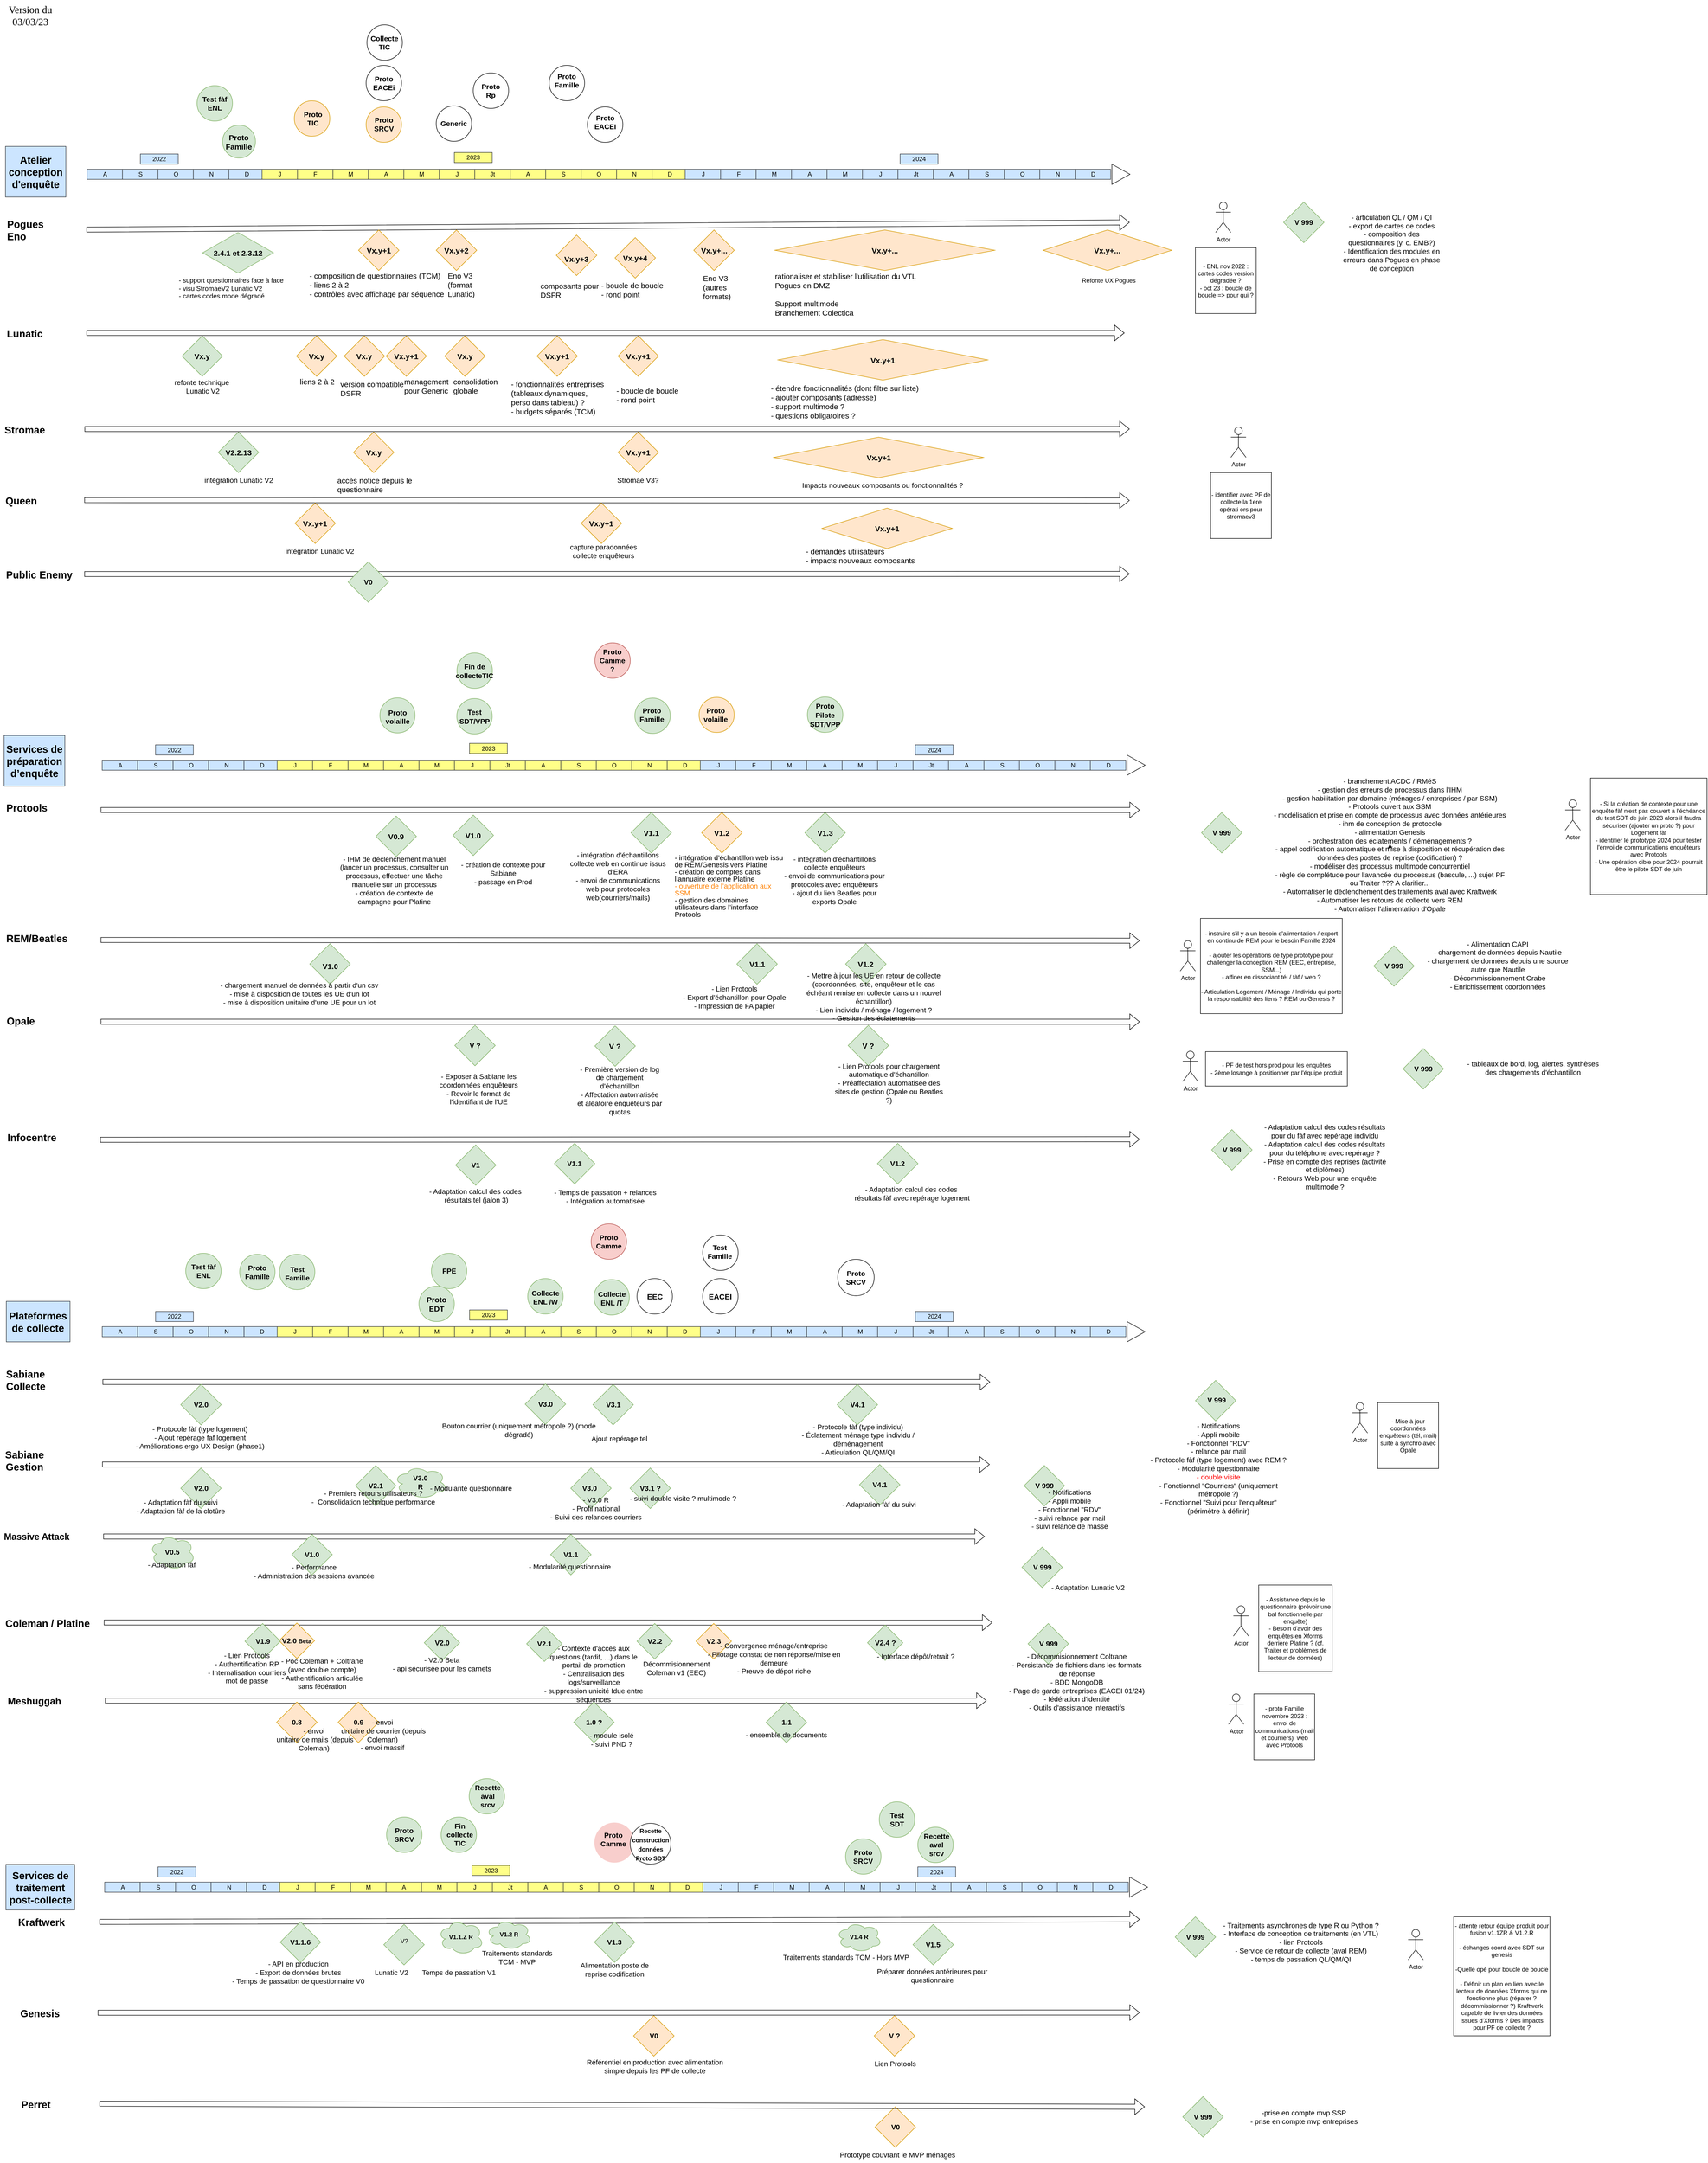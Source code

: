 <mxfile compressed="true" version="20.8.23" type="github"><diagram id="mFV4b9mCCrI5YmX5gzNI" name="Page-1"><mxGraphModel dx="3033" dy="2317" grid="1" gridSize="10" guides="1" tooltips="1" connect="1" arrows="1" fold="1" page="1" pageScale="1" pageWidth="827" pageHeight="1169" math="0" shadow="0"><root><mxCell id="0"/><mxCell id="1" parent="0"/><mxCell id="c0jgc6a0JRqWWvqa6Sk8-84" value="" style="ellipse;whiteSpace=wrap;html=1;aspect=fixed;fontSize=15;fillColor=#d5e8d4;strokeColor=#82b366;" parent="1" vertex="1"><mxGeometry x="379" y="-1000" width="70" height="70" as="geometry"/></mxCell><mxCell id="c0jgc6a0JRqWWvqa6Sk8-77" value="" style="ellipse;whiteSpace=wrap;html=1;aspect=fixed;fontSize=15;fillColor=#ffe6cc;strokeColor=#d79b00;" parent="1" vertex="1"><mxGeometry x="571.05" y="-970" width="70" height="70" as="geometry"/></mxCell><mxCell id="c0jgc6a0JRqWWvqa6Sk8-75" value="" style="ellipse;whiteSpace=wrap;html=1;aspect=fixed;fontSize=15;fillColor=#ffe6cc;strokeColor=#d79b00;" parent="1" vertex="1"><mxGeometry x="712.76" y="-958" width="70" height="70" as="geometry"/></mxCell><mxCell id="c0jgc6a0JRqWWvqa6Sk8-69" value="" style="ellipse;whiteSpace=wrap;html=1;aspect=fixed;fontSize=15;" parent="1" vertex="1"><mxGeometry x="924.22" y="-1025" width="70" height="70" as="geometry"/></mxCell><mxCell id="c0jgc6a0JRqWWvqa6Sk8-1" value="" style="shape=flexArrow;endArrow=classic;html=1;rounded=0;" parent="1" edge="1"><mxGeometry width="50" height="50" relative="1" as="geometry"><mxPoint x="188.86" y="430" as="sourcePoint"/><mxPoint x="2240" y="430" as="targetPoint"/></mxGeometry></mxCell><mxCell id="c0jgc6a0JRqWWvqa6Sk8-2" value="&lt;font style=&quot;font-size: 20px;&quot;&gt;&lt;b&gt;Protools&lt;/b&gt;&lt;/font&gt;" style="text;html=1;strokeColor=none;fillColor=none;align=center;verticalAlign=middle;whiteSpace=wrap;rounded=0;" parent="1" vertex="1"><mxGeometry x="12.86" y="410" width="60" height="30" as="geometry"/></mxCell><mxCell id="c0jgc6a0JRqWWvqa6Sk8-3" value="" style="rhombus;whiteSpace=wrap;html=1;fillColor=#d5e8d4;strokeColor=#82b366;" parent="1" vertex="1"><mxGeometry x="1235.73" y="435" width="80" height="80" as="geometry"/></mxCell><mxCell id="c0jgc6a0JRqWWvqa6Sk8-5" value="&lt;font style=&quot;font-size: 15px;&quot;&gt;&lt;b&gt;V1.1&lt;/b&gt;&lt;/font&gt;" style="text;html=1;strokeColor=none;fillColor=none;align=center;verticalAlign=middle;whiteSpace=wrap;rounded=0;" parent="1" vertex="1"><mxGeometry x="1245.73" y="460" width="60" height="30" as="geometry"/></mxCell><mxCell id="c0jgc6a0JRqWWvqa6Sk8-11" value="" style="shape=flexArrow;endArrow=classic;html=1;rounded=0;" parent="1" edge="1"><mxGeometry width="50" height="50" relative="1" as="geometry"><mxPoint x="192.6" y="1559.29" as="sourcePoint"/><mxPoint x="1944.6" y="1559.29" as="targetPoint"/></mxGeometry></mxCell><mxCell id="c0jgc6a0JRqWWvqa6Sk8-12" value="&lt;div align=&quot;left&quot;&gt;&lt;font size=&quot;1&quot;&gt;&lt;b style=&quot;font-size: 20px;&quot;&gt;Sabiane Collecte&lt;/b&gt;&lt;/font&gt;&lt;br&gt;&lt;/div&gt;" style="text;html=1;strokeColor=none;fillColor=none;align=left;verticalAlign=middle;whiteSpace=wrap;rounded=0;" parent="1" vertex="1"><mxGeometry y="1540" width="134.2" height="30" as="geometry"/></mxCell><mxCell id="c0jgc6a0JRqWWvqa6Sk8-18" value="&lt;font size=&quot;1&quot;&gt;&lt;b style=&quot;font-size: 14px;&quot;&gt;Proto &lt;/b&gt;&lt;/font&gt;&lt;font style=&quot;font-size: 14px;&quot;&gt;&lt;b&gt;TIC&lt;/b&gt;&lt;/font&gt;" style="text;html=1;strokeColor=none;fillColor=none;align=center;verticalAlign=middle;whiteSpace=wrap;rounded=0;" parent="1" vertex="1"><mxGeometry x="578.05" y="-950" width="60" height="30" as="geometry"/></mxCell><mxCell id="c0jgc6a0JRqWWvqa6Sk8-21" value="" style="shape=flexArrow;endArrow=classic;html=1;rounded=0;" parent="1" edge="1"><mxGeometry width="50" height="50" relative="1" as="geometry"><mxPoint x="195.18" y="2034" as="sourcePoint"/><mxPoint x="1948.93" y="2034.29" as="targetPoint"/></mxGeometry></mxCell><mxCell id="c0jgc6a0JRqWWvqa6Sk8-22" value="&lt;font style=&quot;font-size: 20px;&quot;&gt;&lt;b&gt;Coleman / Platine&lt;br&gt;&lt;/b&gt;&lt;/font&gt;" style="text;html=1;strokeColor=none;fillColor=none;align=center;verticalAlign=middle;whiteSpace=wrap;rounded=0;" parent="1" vertex="1"><mxGeometry x="-6.45" y="2020" width="180" height="30" as="geometry"/></mxCell><mxCell id="c0jgc6a0JRqWWvqa6Sk8-27" value="" style="shape=flexArrow;endArrow=classic;html=1;rounded=0;entryX=0.41;entryY=0.988;entryDx=0;entryDy=0;entryPerimeter=0;" parent="1" edge="1"><mxGeometry width="50" height="50" relative="1" as="geometry"><mxPoint x="160.81" y="-511.71" as="sourcePoint"/><mxPoint x="2209.95" y="-511.68" as="targetPoint"/></mxGeometry></mxCell><mxCell id="c0jgc6a0JRqWWvqa6Sk8-28" value="&lt;b&gt;&lt;font style=&quot;font-size: 20px;&quot;&gt;Lunatic&lt;/font&gt;&lt;/b&gt;" style="text;html=1;strokeColor=none;fillColor=none;align=center;verticalAlign=middle;whiteSpace=wrap;rounded=0;" parent="1" vertex="1"><mxGeometry x="9.29" y="-526" width="60" height="30" as="geometry"/></mxCell><mxCell id="c0jgc6a0JRqWWvqa6Sk8-36" value="&lt;font style=&quot;font-size: 20px;&quot;&gt;&lt;b&gt;REM/Beatles&lt;/b&gt;&lt;/font&gt;" style="text;html=1;strokeColor=none;fillColor=none;align=center;verticalAlign=middle;whiteSpace=wrap;rounded=0;" parent="1" vertex="1"><mxGeometry x="33.24" y="668" width="60" height="30" as="geometry"/></mxCell><mxCell id="c0jgc6a0JRqWWvqa6Sk8-52" value="&lt;font style=&quot;font-size: 14px;&quot;&gt;&lt;b&gt;Proto SRCV&lt;/b&gt;&lt;/font&gt;" style="text;html=1;strokeColor=none;fillColor=#ffe6cc;align=center;verticalAlign=middle;whiteSpace=wrap;rounded=0;" parent="1" vertex="1"><mxGeometry x="717.76" y="-938" width="60" height="28" as="geometry"/></mxCell><mxCell id="c0jgc6a0JRqWWvqa6Sk8-54" value="&lt;font style=&quot;font-size: 14px;&quot;&gt;&lt;b&gt;Proto Rp&lt;br&gt;&lt;/b&gt;&lt;/font&gt;" style="text;html=1;strokeColor=none;fillColor=none;align=center;verticalAlign=middle;whiteSpace=wrap;rounded=0;" parent="1" vertex="1"><mxGeometry x="929.22" y="-1005" width="60" height="30" as="geometry"/></mxCell><mxCell id="c0jgc6a0JRqWWvqa6Sk8-56" value="&lt;font style=&quot;font-size: 15px;&quot;&gt;&lt;b&gt;V1.3&lt;/b&gt;&lt;/font&gt;" style="rhombus;whiteSpace=wrap;html=1;fillColor=#d5e8d4;strokeColor=#82b366;" parent="1" vertex="1"><mxGeometry x="1579.0" y="435" width="80" height="80" as="geometry"/></mxCell><mxCell id="c0jgc6a0JRqWWvqa6Sk8-61" value="&lt;font style=&quot;font-size: 14px;&quot;&gt;&lt;b&gt;Test fàf ENL&lt;/b&gt;&lt;/font&gt;" style="text;html=1;align=center;verticalAlign=middle;whiteSpace=wrap;rounded=0;" parent="1" vertex="1"><mxGeometry x="384" y="-980" width="60" height="30" as="geometry"/></mxCell><mxCell id="c0jgc6a0JRqWWvqa6Sk8-63" value="&lt;br&gt;&lt;div&gt;- IHM de déclenchement manuel (lancer un processus, consulter un processus, effectuer une tâche manuelle sur un processus&lt;/div&gt;&lt;div&gt;- création de contexte de campagne pour Platine&lt;br&gt;&lt;/div&gt;" style="text;html=1;strokeColor=none;fillColor=none;align=center;verticalAlign=middle;whiteSpace=wrap;rounded=0;fontSize=14;" parent="1" vertex="1"><mxGeometry x="655.86" y="530" width="225.14" height="60" as="geometry"/></mxCell><mxCell id="c0jgc6a0JRqWWvqa6Sk8-64" value="&lt;br&gt;&lt;div&gt;- intégration d'échantillons collecte web en continue issus d'ERA&lt;br&gt;&lt;/div&gt;&lt;div&gt;- envoi de communications web pour protocoles web(courriers/mails)&lt;/div&gt;&lt;div&gt;&lt;br&gt;&lt;/div&gt;&lt;div&gt;&lt;br&gt;&lt;/div&gt;" style="text;html=1;strokeColor=none;fillColor=none;align=center;verticalAlign=middle;whiteSpace=wrap;rounded=0;fontSize=14;" parent="1" vertex="1"><mxGeometry x="1111.57" y="537.5" width="195.79" height="63.5" as="geometry"/></mxCell><mxCell id="c0jgc6a0JRqWWvqa6Sk8-66" value="&lt;div&gt;&lt;br&gt;&lt;/div&gt;&lt;div&gt;&lt;br&gt;&lt;/div&gt;&lt;div&gt;- branchement ACDC / RMéS&lt;br&gt;&lt;/div&gt;&lt;div&gt;- gestion des erreurs de processus dans l'IHM&lt;br&gt;&lt;/div&gt;&lt;div&gt;- gestion habilitation par domaine (ménages / entreprises / par SSM)&lt;/div&gt;&lt;div&gt;- Protools ouvert aux SSM&lt;br&gt;&lt;/div&gt;&lt;div&gt;- modélisation et prise en compte de processus avec données antérieures&lt;/div&gt;- ihm de conception de protocole&lt;br&gt;- alimentation Genesis&lt;br&gt;&lt;div&gt;- orchestration des éclatements / déménagements ?&lt;br&gt;&lt;/div&gt;&lt;div&gt;- appel codification automatique et mise à disposition et récupération des données des postes de reprise (codification) ?&lt;br&gt;&lt;/div&gt;&lt;div&gt;- modéliser des processus multimode concurrentiel&lt;br&gt;&lt;div&gt;- règle de complétude pour l'avancée du processus (bascule, ...) sujet PF ou Traiter ??? A clarifier...&lt;/div&gt;&lt;div&gt;&lt;div&gt;- Automatiser le déclenchement des traitements aval avec Kraftwerk&lt;/div&gt;&lt;div&gt;- Automatiser les retours de collecte vers REM&lt;/div&gt;&lt;div&gt;- Automatiser l'alimentation d'Opale&lt;br&gt;&lt;/div&gt;&lt;/div&gt;&lt;/div&gt;" style="text;html=1;strokeColor=none;fillColor=none;align=center;verticalAlign=middle;whiteSpace=wrap;rounded=0;fontSize=14;" parent="1" vertex="1"><mxGeometry x="2498.42" y="467" width="471.58" height="30" as="geometry"/></mxCell><mxCell id="c0jgc6a0JRqWWvqa6Sk8-80" style="edgeStyle=orthogonalEdgeStyle;rounded=0;orthogonalLoop=1;jettySize=auto;html=1;exitX=0.5;exitY=1;exitDx=0;exitDy=0;fontSize=15;" parent="1" source="c0jgc6a0JRqWWvqa6Sk8-66" target="c0jgc6a0JRqWWvqa6Sk8-66" edge="1"><mxGeometry relative="1" as="geometry"/></mxCell><mxCell id="FTLLSDSXX8i168MmgbQK-20" value="" style="rhombus;whiteSpace=wrap;html=1;fillColor=#d5e8d4;strokeColor=#82b366;" parent="1" vertex="1"><mxGeometry x="601.55" y="694" width="80" height="80" as="geometry"/></mxCell><mxCell id="FTLLSDSXX8i168MmgbQK-21" value="&lt;font style=&quot;font-size: 15px;&quot;&gt;&lt;b&gt;V1.0&lt;/b&gt;&lt;/font&gt;" style="text;html=1;strokeColor=none;fillColor=none;align=center;verticalAlign=middle;whiteSpace=wrap;rounded=0;" parent="1" vertex="1"><mxGeometry x="611.63" y="723" width="60" height="30" as="geometry"/></mxCell><mxCell id="FTLLSDSXX8i168MmgbQK-23" value="&lt;font size=&quot;1&quot;&gt;&lt;b style=&quot;font-size: 15px;&quot;&gt;V1.1&lt;/b&gt;&lt;/font&gt;" style="rhombus;whiteSpace=wrap;html=1;fillColor=#d5e8d4;strokeColor=#82b366;" parent="1" vertex="1"><mxGeometry x="1444.63" y="694" width="80" height="80" as="geometry"/></mxCell><mxCell id="FTLLSDSXX8i168MmgbQK-28" value="" style="shape=flexArrow;endArrow=classic;html=1;rounded=0;" parent="1" edge="1"><mxGeometry width="50" height="50" relative="1" as="geometry"><mxPoint x="186.34" y="2625" as="sourcePoint"/><mxPoint x="2240" y="2620" as="targetPoint"/></mxGeometry></mxCell><mxCell id="FTLLSDSXX8i168MmgbQK-29" value="&lt;font style=&quot;font-size: 20px;&quot;&gt;&lt;b&gt;Kraftwerk&lt;/b&gt;&lt;/font&gt;" style="text;html=1;strokeColor=none;fillColor=none;align=center;verticalAlign=middle;whiteSpace=wrap;rounded=0;" parent="1" vertex="1"><mxGeometry x="41.62" y="2610" width="60" height="30" as="geometry"/></mxCell><mxCell id="FTLLSDSXX8i168MmgbQK-30" value="&lt;b&gt;&lt;font style=&quot;font-size: 20px;&quot;&gt;Opale&lt;/font&gt;&lt;/b&gt;" style="text;html=1;strokeColor=none;fillColor=none;align=center;verticalAlign=middle;whiteSpace=wrap;rounded=0;" parent="1" vertex="1"><mxGeometry x="0.67" y="831" width="60" height="30" as="geometry"/></mxCell><mxCell id="ddA6PycPh_wfGD-rprwo-1" value="&lt;font style=&quot;font-size: 15px;&quot;&gt;&lt;b&gt;Vx.y&lt;/b&gt;&lt;/font&gt;" style="rhombus;whiteSpace=wrap;html=1;fillColor=#d5e8d4;strokeColor=#82b366;" parent="1" vertex="1"><mxGeometry x="349.38" y="-506" width="80" height="80" as="geometry"/></mxCell><mxCell id="ddA6PycPh_wfGD-rprwo-4" value="&lt;font style=&quot;font-size: 15px;&quot;&gt;&lt;b&gt;Vx.y&lt;/b&gt;&lt;/font&gt;" style="rhombus;whiteSpace=wrap;html=1;fillColor=#ffe6cc;strokeColor=#d79b00;" parent="1" vertex="1"><mxGeometry x="575.11" y="-506" width="80" height="80" as="geometry"/></mxCell><mxCell id="ddA6PycPh_wfGD-rprwo-6" value="&lt;font style=&quot;font-size: 15px;&quot;&gt;&lt;b&gt;Vx.y&lt;/b&gt;&lt;/font&gt;" style="rhombus;whiteSpace=wrap;html=1;fillColor=#ffe6cc;strokeColor=#d79b00;" parent="1" vertex="1"><mxGeometry x="669.38" y="-506" width="80" height="80" as="geometry"/></mxCell><mxCell id="ddA6PycPh_wfGD-rprwo-8" value="&lt;font style=&quot;font-size: 15px;&quot;&gt;&lt;b&gt;Vx.y+1&lt;/b&gt;&lt;/font&gt;" style="rhombus;whiteSpace=wrap;html=1;fillColor=#ffe6cc;strokeColor=#d79b00;" parent="1" vertex="1"><mxGeometry x="1210.01" y="-506" width="80" height="80" as="geometry"/></mxCell><mxCell id="cksNnemaycyc-sAIgtyD-1" value="&lt;font style=&quot;font-size: 15px;&quot;&gt;&lt;b&gt;Vx.y+1&lt;/b&gt;&lt;/font&gt;" style="rhombus;whiteSpace=wrap;html=1;fillColor=#ffe6cc;strokeColor=#d79b00;" parent="1" vertex="1"><mxGeometry x="1050.02" y="-506" width="80" height="80" as="geometry"/></mxCell><mxCell id="vozaQE-ynMEkPl2pL4Hx-1" value="" style="rhombus;whiteSpace=wrap;html=1;fillColor=#d5e8d4;strokeColor=#82b366;" parent="1" vertex="1"><mxGeometry x="346.79" y="1564" width="80" height="80" as="geometry"/></mxCell><mxCell id="vozaQE-ynMEkPl2pL4Hx-2" value="&lt;font style=&quot;font-size: 14px;&quot;&gt;&lt;b&gt;V2.0&lt;/b&gt;&lt;/font&gt;" style="text;html=1;strokeColor=none;fillColor=none;align=center;verticalAlign=middle;whiteSpace=wrap;rounded=0;" parent="1" vertex="1"><mxGeometry x="356.79" y="1589" width="60" height="30" as="geometry"/></mxCell><mxCell id="vozaQE-ynMEkPl2pL4Hx-3" value="- Protocole fàf (type logement)&lt;br&gt;&lt;div&gt;- Ajout repérage faf logement&lt;br&gt;&lt;/div&gt;&lt;div&gt;- Améliorations ergo UX Design (phase1)&lt;br&gt;&lt;/div&gt;" style="text;html=1;strokeColor=none;fillColor=none;align=center;verticalAlign=middle;whiteSpace=wrap;rounded=0;fontSize=14;" parent="1" vertex="1"><mxGeometry x="230.17" y="1641" width="310" height="56" as="geometry"/></mxCell><mxCell id="vozaQE-ynMEkPl2pL4Hx-6" value="Ajout repérage tel" style="text;html=1;strokeColor=none;fillColor=none;align=center;verticalAlign=middle;whiteSpace=wrap;rounded=0;fontSize=14;" parent="1" vertex="1"><mxGeometry x="1152.25" y="1656" width="122.45" height="30" as="geometry"/></mxCell><mxCell id="vozaQE-ynMEkPl2pL4Hx-12" value="" style="rhombus;whiteSpace=wrap;html=1;fillColor=#d5e8d4;strokeColor=#82b366;" parent="1" vertex="1"><mxGeometry x="1642.68" y="1564" width="80" height="80" as="geometry"/></mxCell><mxCell id="vozaQE-ynMEkPl2pL4Hx-14" value="" style="rhombus;whiteSpace=wrap;html=1;fillColor=#d5e8d4;strokeColor=#82b366;" parent="1" vertex="1"><mxGeometry x="1026.79" y="1563" width="80" height="80" as="geometry"/></mxCell><mxCell id="vozaQE-ynMEkPl2pL4Hx-15" value="&lt;font style=&quot;font-size: 14px;&quot;&gt;&lt;b&gt;V3.0&lt;br&gt;&lt;/b&gt;&lt;/font&gt;" style="text;html=1;strokeColor=none;fillColor=none;align=center;verticalAlign=middle;whiteSpace=wrap;rounded=0;" parent="1" vertex="1"><mxGeometry x="1036.79" y="1588" width="60" height="30" as="geometry"/></mxCell><mxCell id="vozaQE-ynMEkPl2pL4Hx-18" value="- Protocole fàf (type individu)&lt;div&gt;- Éclatement ménage type individu / déménagement&lt;/div&gt;&lt;div&gt;- Articulation QL/QM/QI&lt;/div&gt;&lt;div&gt;&lt;br&gt;&lt;/div&gt;" style="text;html=1;strokeColor=none;fillColor=none;align=center;verticalAlign=middle;whiteSpace=wrap;rounded=0;fontSize=14;" parent="1" vertex="1"><mxGeometry x="1549.38" y="1666" width="270" height="30" as="geometry"/></mxCell><mxCell id="vozaQE-ynMEkPl2pL4Hx-20" value="&lt;font style=&quot;font-size: 14px;&quot;&gt;&lt;b&gt;V4.1&lt;br&gt;&lt;/b&gt;&lt;/font&gt;" style="text;html=1;strokeColor=none;fillColor=none;align=center;verticalAlign=middle;whiteSpace=wrap;rounded=0;" parent="1" vertex="1"><mxGeometry x="1652.68" y="1589" width="60" height="30" as="geometry"/></mxCell><mxCell id="vozaQE-ynMEkPl2pL4Hx-22" value="" style="rhombus;whiteSpace=wrap;html=1;fillColor=#d5e8d4;strokeColor=#82b366;" parent="1" vertex="1"><mxGeometry x="2350" y="1556" width="80" height="80" as="geometry"/></mxCell><mxCell id="vozaQE-ynMEkPl2pL4Hx-23" value="&lt;b&gt;&lt;font style=&quot;font-size: 14px;&quot;&gt;V 999&lt;br&gt;&lt;/font&gt;&lt;/b&gt;" style="text;html=1;strokeColor=none;fillColor=none;align=center;verticalAlign=middle;whiteSpace=wrap;rounded=0;" parent="1" vertex="1"><mxGeometry x="2362" y="1580" width="60" height="30" as="geometry"/></mxCell><mxCell id="pcrgv22G-7Bk5gdFUB20-2" value="&lt;font style=&quot;font-size: 19px;&quot;&gt;&lt;b&gt;Meshuggah&lt;/b&gt;&lt;/font&gt;" style="text;html=1;strokeColor=none;fillColor=none;align=center;verticalAlign=middle;whiteSpace=wrap;rounded=0;" parent="1" vertex="1"><mxGeometry x="28.04" y="2175" width="60" height="30" as="geometry"/></mxCell><mxCell id="pcrgv22G-7Bk5gdFUB20-3" value="" style="shape=flexArrow;endArrow=classic;html=1;rounded=0;" parent="1" edge="1"><mxGeometry width="50" height="50" relative="1" as="geometry"><mxPoint x="197.55" y="2188.29" as="sourcePoint"/><mxPoint x="1937.55" y="2188.29" as="targetPoint"/></mxGeometry></mxCell><mxCell id="pcrgv22G-7Bk5gdFUB20-5" value="&lt;font style=&quot;font-size: 14px;&quot;&gt;&lt;b&gt;1.0 ?&lt;/b&gt;&lt;/font&gt;" style="rhombus;whiteSpace=wrap;html=1;fillColor=#d5e8d4;strokeColor=#82b366;" parent="1" vertex="1"><mxGeometry x="1122.55" y="2191" width="80" height="80" as="geometry"/></mxCell><mxCell id="pcrgv22G-7Bk5gdFUB20-6" value="&lt;font color=&quot;#ff0000&quot;&gt;&lt;font color=&quot;#000000&quot;&gt;Bouton courrier (uniquement métropole ?) (mode dégradé)&lt;/font&gt;&lt;br&gt;&lt;/font&gt;&lt;br&gt;&lt;div&gt;&lt;br&gt;&lt;/div&gt;" style="text;html=1;strokeColor=none;fillColor=none;align=center;verticalAlign=middle;whiteSpace=wrap;rounded=0;fontSize=14;" parent="1" vertex="1"><mxGeometry x="859.79" y="1666" width="309" height="10" as="geometry"/></mxCell><mxCell id="pcrgv22G-7Bk5gdFUB20-7" value="&lt;font size=&quot;1&quot;&gt;&lt;b style=&quot;font-size: 20px;&quot;&gt;Sabiane Gestion&lt;br&gt;&lt;/b&gt;&lt;/font&gt;" style="text;html=1;strokeColor=none;fillColor=none;align=center;verticalAlign=middle;whiteSpace=wrap;rounded=0;" parent="1" vertex="1"><mxGeometry x="28.04" y="1699" width="21" height="30" as="geometry"/></mxCell><mxCell id="pcrgv22G-7Bk5gdFUB20-8" value="" style="shape=flexArrow;endArrow=classic;html=1;rounded=0;" parent="1" edge="1"><mxGeometry width="50" height="50" relative="1" as="geometry"><mxPoint x="191.79" y="1722" as="sourcePoint"/><mxPoint x="1943.79" y="1722" as="targetPoint"/></mxGeometry></mxCell><mxCell id="pcrgv22G-7Bk5gdFUB20-9" value="&lt;font style=&quot;font-size: 14px;&quot;&gt;&lt;b&gt;V2.1&lt;/b&gt;&lt;/font&gt;" style="rhombus;whiteSpace=wrap;html=1;fillColor=#d5e8d4;strokeColor=#82b366;" parent="1" vertex="1"><mxGeometry x="691.79" y="1724" width="80" height="80" as="geometry"/></mxCell><mxCell id="pcrgv22G-7Bk5gdFUB20-10" value="&lt;font style=&quot;font-size: 14px;&quot;&gt;&lt;b&gt;V2.0&lt;/b&gt;&lt;/font&gt;" style="rhombus;whiteSpace=wrap;html=1;fillColor=#d5e8d4;strokeColor=#82b366;" parent="1" vertex="1"><mxGeometry x="346.79" y="1729" width="80" height="80" as="geometry"/></mxCell><mxCell id="pcrgv22G-7Bk5gdFUB20-13" value="&lt;b&gt;&lt;font style=&quot;font-size: 14px;&quot;&gt;V2.0&lt;/font&gt; Beta&lt;/b&gt;" style="rhombus;whiteSpace=wrap;html=1;fillColor=#ffe6cc;strokeColor=#d79b00;" parent="1" vertex="1"><mxGeometry x="541.05" y="2035" width="70" height="70" as="geometry"/></mxCell><mxCell id="2McjSFuQ_IxXw8wRX-_E-1" value="&lt;font style=&quot;font-size: 14px;&quot;&gt;&lt;b&gt;V1.1.6&lt;br&gt;&lt;/b&gt;&lt;/font&gt;" style="rhombus;whiteSpace=wrap;html=1;fillColor=#d5e8d4;strokeColor=#82b366;" parent="1" vertex="1"><mxGeometry x="543.16" y="2625" width="80" height="80" as="geometry"/></mxCell><mxCell id="2McjSFuQ_IxXw8wRX-_E-2" value="- API en production&lt;br&gt;- Export de données brutes&lt;br&gt;- Temps de passation de questionnaire V0" style="text;html=1;strokeColor=none;fillColor=none;align=center;verticalAlign=middle;whiteSpace=wrap;rounded=0;fontSize=14;" parent="1" vertex="1"><mxGeometry x="424.37" y="2710" width="310" height="30" as="geometry"/></mxCell><mxCell id="2McjSFuQ_IxXw8wRX-_E-3" value="&lt;font style=&quot;font-size: 14px;&quot;&gt;&lt;b&gt;V0&lt;/b&gt;&lt;/font&gt;" style="rhombus;whiteSpace=wrap;html=1;fillColor=#ffe6cc;strokeColor=#d79b00;" parent="1" vertex="1"><mxGeometry x="1240.79" y="2810" width="80" height="80" as="geometry"/></mxCell><mxCell id="2McjSFuQ_IxXw8wRX-_E-4" value="&lt;div&gt;Référentiel en production avec alimentation simple depuis les PF de collecte&lt;br&gt;&lt;/div&gt;" style="text;html=1;strokeColor=none;fillColor=none;align=center;verticalAlign=middle;whiteSpace=wrap;rounded=0;fontSize=14;" parent="1" vertex="1"><mxGeometry x="1127.55" y="2890" width="310" height="40" as="geometry"/></mxCell><mxCell id="97USH-_PY3aVAxg5_6Zu-2" value="" style="ellipse;shape=cloud;whiteSpace=wrap;html=1;fontSize=15;fillColor=#d5e8d4;strokeColor=#82b366;" parent="1" vertex="1"><mxGeometry x="767.79" y="1724" width="105" height="66" as="geometry"/></mxCell><mxCell id="97USH-_PY3aVAxg5_6Zu-3" value="&lt;font style=&quot;font-size: 14px;&quot;&gt;&lt;b&gt;V3.0&lt;br&gt;R&lt;br&gt;&lt;/b&gt;&lt;/font&gt;" style="text;html=1;strokeColor=none;fillColor=none;align=center;verticalAlign=middle;whiteSpace=wrap;rounded=0;" parent="1" vertex="1"><mxGeometry x="790.29" y="1742" width="60" height="30" as="geometry"/></mxCell><mxCell id="97USH-_PY3aVAxg5_6Zu-4" value="&lt;font style=&quot;font-size: 14px;&quot;&gt;- Modularité questionnaire&lt;/font&gt;" style="text;whiteSpace=wrap;html=1;" parent="1" vertex="1"><mxGeometry x="836.79" y="1754" width="180" height="40" as="geometry"/></mxCell><mxCell id="97USH-_PY3aVAxg5_6Zu-5" value="" style="rhombus;whiteSpace=wrap;html=1;fillColor=#d5e8d4;strokeColor=#82b366;" parent="1" vertex="1"><mxGeometry x="1116.79" y="1729" width="80" height="80" as="geometry"/></mxCell><mxCell id="97USH-_PY3aVAxg5_6Zu-6" value="&lt;font style=&quot;font-size: 14px;&quot;&gt;&lt;b&gt;V3.0&lt;br&gt;&lt;/b&gt;&lt;/font&gt;" style="text;html=1;strokeColor=none;fillColor=none;align=center;verticalAlign=middle;whiteSpace=wrap;rounded=0;" parent="1" vertex="1"><mxGeometry x="1123.79" y="1754" width="60" height="30" as="geometry"/></mxCell><mxCell id="pcrgv22G-7Bk5gdFUB20-12" value="- Premiers retours utilisateurs ?&lt;br&gt;-&amp;nbsp; Consolidation technique performance" style="text;html=1;strokeColor=none;fillColor=none;align=center;verticalAlign=middle;whiteSpace=wrap;rounded=0;fontSize=14;" parent="1" vertex="1"><mxGeometry x="571.79" y="1772" width="310" height="30" as="geometry"/></mxCell><mxCell id="97USH-_PY3aVAxg5_6Zu-12" value="- Adaptation fàf du suivi&lt;br&gt;- Adaptation fàf de la clotûre&lt;br&gt;" style="text;html=1;strokeColor=none;fillColor=none;align=center;verticalAlign=middle;whiteSpace=wrap;rounded=0;fontSize=14;" parent="1" vertex="1"><mxGeometry x="191.79" y="1790" width="310" height="30" as="geometry"/></mxCell><mxCell id="97USH-_PY3aVAxg5_6Zu-13" value="&lt;br&gt;&lt;div&gt;- V3.0 R&lt;br&gt;- Profil national&lt;br&gt;- Suivi des relances courriers&lt;br&gt;&lt;/div&gt;&lt;div&gt;&lt;br&gt;&lt;/div&gt;" style="text;html=1;strokeColor=none;fillColor=none;align=center;verticalAlign=middle;whiteSpace=wrap;rounded=0;fontSize=14;" parent="1" vertex="1"><mxGeometry x="1011.79" y="1794" width="309" height="30" as="geometry"/></mxCell><mxCell id="97USH-_PY3aVAxg5_6Zu-14" value="&lt;font style=&quot;font-size: 14px;&quot;&gt;&lt;b&gt;V 999&lt;/b&gt;&lt;/font&gt;" style="rhombus;whiteSpace=wrap;html=1;fillColor=#d5e8d4;strokeColor=#82b366;" parent="1" vertex="1"><mxGeometry x="2011.79" y="1724" width="80" height="80" as="geometry"/></mxCell><mxCell id="97USH-_PY3aVAxg5_6Zu-15" value="&lt;br&gt;&lt;div&gt;- Notifications&lt;/div&gt;&lt;div&gt;- Appli mobile&lt;br&gt;&lt;/div&gt;&lt;div&gt;- Fonctionnel &quot;RDV&quot;&lt;br&gt;- suivi rel&lt;span style=&quot;&quot;&gt;ance par mail&lt;br&gt;&lt;/span&gt;- suivi rel&lt;span style=&quot;&quot;&gt;ance de masse&lt;br&gt;&lt;/span&gt;&lt;/div&gt;&lt;div&gt;&lt;br&gt;&lt;br&gt;&lt;/div&gt;" style="text;html=1;strokeColor=none;fillColor=none;align=center;verticalAlign=middle;whiteSpace=wrap;rounded=0;fontSize=14;" parent="1" vertex="1"><mxGeometry x="1966.79" y="1804" width="270" height="30" as="geometry"/></mxCell><mxCell id="97USH-_PY3aVAxg5_6Zu-16" value="&lt;font style=&quot;font-size: 14px;&quot;&gt;&lt;b&gt;V4.1&lt;/b&gt;&lt;/font&gt;" style="rhombus;whiteSpace=wrap;html=1;fillColor=#d5e8d4;strokeColor=#82b366;" parent="1" vertex="1"><mxGeometry x="1686.79" y="1722" width="80" height="80" as="geometry"/></mxCell><mxCell id="97USH-_PY3aVAxg5_6Zu-17" value="&lt;font style=&quot;font-size: 14px;&quot;&gt;&lt;b&gt;V3.1 ?&lt;br&gt;&lt;/b&gt;&lt;/font&gt;" style="rhombus;whiteSpace=wrap;html=1;fillColor=#d5e8d4;strokeColor=#82b366;" parent="1" vertex="1"><mxGeometry x="1233.79" y="1729" width="80" height="80" as="geometry"/></mxCell><mxCell id="97USH-_PY3aVAxg5_6Zu-18" value="- suivi double visite ? multimode ?" style="text;html=1;strokeColor=none;fillColor=none;align=center;verticalAlign=middle;whiteSpace=wrap;rounded=0;fontSize=14;" parent="1" vertex="1"><mxGeometry x="1183.79" y="1774" width="309" height="30" as="geometry"/></mxCell><mxCell id="97USH-_PY3aVAxg5_6Zu-19" value="&lt;font style=&quot;font-size: 14px;&quot;&gt;&lt;b&gt;V3.1&lt;/b&gt;&lt;/font&gt;" style="rhombus;whiteSpace=wrap;html=1;fillColor=#d5e8d4;strokeColor=#82b366;" parent="1" vertex="1"><mxGeometry x="1160.5" y="1564" width="80" height="80" as="geometry"/></mxCell><mxCell id="97USH-_PY3aVAxg5_6Zu-21" value="&#xA;- Adaptation fàf du suivi&#xA;&#xA;" style="text;html=1;strokeColor=none;fillColor=none;align=center;verticalAlign=middle;whiteSpace=wrap;rounded=0;fontSize=14;" parent="1" vertex="1"><mxGeometry x="1570.79" y="1794" width="309" height="30" as="geometry"/></mxCell><mxCell id="97USH-_PY3aVAxg5_6Zu-26" value="&lt;font style=&quot;font-size: 14px;&quot;&gt;&lt;b&gt;V 999&lt;/b&gt;&lt;/font&gt;" style="rhombus;whiteSpace=wrap;html=1;fillColor=#d5e8d4;strokeColor=#82b366;" parent="1" vertex="1"><mxGeometry x="2362" y="435" width="80" height="80" as="geometry"/></mxCell><mxCell id="97USH-_PY3aVAxg5_6Zu-27" value="&lt;br&gt;&lt;div&gt;- Notifications&lt;/div&gt;&lt;div&gt;- Appli mobile&lt;br&gt;&lt;/div&gt;&lt;div&gt;- Fonctionnel &quot;RDV&quot;&lt;br&gt;- rel&lt;span style=&quot;&quot;&gt;ance par mail&lt;/span&gt;&lt;/div&gt;&lt;div&gt;- Protocole fàf (type logement) avec REM ?&lt;br&gt;&lt;/div&gt;&lt;div&gt;- Modularité questionnaire&lt;/div&gt;&lt;div&gt;&lt;font color=&quot;#FF0000&quot;&gt;- double visite&lt;/font&gt;&lt;/div&gt;&lt;div&gt;&lt;div&gt;- Fonctionnel &quot;Courriers&quot; (uniquement métropole ?)&lt;/div&gt;&lt;div&gt;- Fonctionnel &quot;Suivi pour l'enquêteur&quot; (périmètre à définir)&lt;/div&gt;&lt;div&gt;&lt;br&gt;&lt;/div&gt;&lt;div&gt;&lt;br&gt;&lt;br&gt;&lt;/div&gt;&lt;/div&gt;&lt;div&gt;&lt;br&gt;&lt;/div&gt;" style="text;html=1;strokeColor=none;fillColor=none;align=center;verticalAlign=middle;whiteSpace=wrap;rounded=0;fontSize=14;" parent="1" vertex="1"><mxGeometry x="2250.75" y="1630" width="289.34" height="250" as="geometry"/></mxCell><mxCell id="97USH-_PY3aVAxg5_6Zu-30" value="&lt;font style=&quot;font-size: 20px;&quot;&gt;&lt;b&gt;Infocentre&lt;/b&gt;&lt;/font&gt;" style="text;html=1;strokeColor=none;fillColor=none;align=center;verticalAlign=middle;whiteSpace=wrap;rounded=0;" parent="1" vertex="1"><mxGeometry x="23.04" y="1061" width="60" height="30" as="geometry"/></mxCell><mxCell id="97USH-_PY3aVAxg5_6Zu-32" value="" style="shape=flexArrow;endArrow=classic;html=1;rounded=0;" parent="1" edge="1"><mxGeometry width="50" height="50" relative="1" as="geometry"><mxPoint x="187.74" y="1081" as="sourcePoint"/><mxPoint x="2240" y="1080" as="targetPoint"/></mxGeometry></mxCell><mxCell id="97USH-_PY3aVAxg5_6Zu-35" value="&lt;font style=&quot;font-size: 18px;&quot;&gt;&lt;b&gt;Massive Attack&lt;/b&gt;&lt;/font&gt;" style="text;html=1;strokeColor=none;fillColor=none;align=center;verticalAlign=middle;whiteSpace=wrap;rounded=0;" parent="1" vertex="1"><mxGeometry x="-8.55" y="1850" width="142.75" height="30" as="geometry"/></mxCell><mxCell id="97USH-_PY3aVAxg5_6Zu-37" value="" style="shape=flexArrow;endArrow=classic;html=1;rounded=0;" parent="1" edge="1"><mxGeometry width="50" height="50" relative="1" as="geometry"><mxPoint x="194.06" y="1864.29" as="sourcePoint"/><mxPoint x="1934.06" y="1864.29" as="targetPoint"/></mxGeometry></mxCell><mxCell id="97USH-_PY3aVAxg5_6Zu-38" value="&lt;font style=&quot;font-size: 14px;&quot;&gt;&lt;b&gt;V1.0&lt;/b&gt;&lt;/font&gt;" style="rhombus;whiteSpace=wrap;html=1;fillColor=#d5e8d4;strokeColor=#82b366;" parent="1" vertex="1"><mxGeometry x="566.05" y="1860" width="80" height="80" as="geometry"/></mxCell><mxCell id="97USH-_PY3aVAxg5_6Zu-39" value="&lt;br&gt;&lt;div&gt;- Performance&lt;/div&gt;&lt;div&gt;- Administration des sessions avancée&lt;br&gt;&lt;/div&gt;" style="text;html=1;strokeColor=none;fillColor=none;align=center;verticalAlign=middle;whiteSpace=wrap;rounded=0;fontSize=14;" parent="1" vertex="1"><mxGeometry x="455.05" y="1910" width="310" height="30" as="geometry"/></mxCell><mxCell id="97USH-_PY3aVAxg5_6Zu-41" value="&lt;font style=&quot;font-size: 14px;&quot;&gt;&lt;b&gt;V1.1&lt;/b&gt;&lt;/font&gt;" style="rhombus;whiteSpace=wrap;html=1;fillColor=#d5e8d4;strokeColor=#82b366;" parent="1" vertex="1"><mxGeometry x="1077.05" y="1860" width="80" height="80" as="geometry"/></mxCell><mxCell id="97USH-_PY3aVAxg5_6Zu-42" value="&lt;br&gt;- Modularité questionnaire" style="text;html=1;strokeColor=none;fillColor=none;align=center;verticalAlign=middle;whiteSpace=wrap;rounded=0;fontSize=14;" parent="1" vertex="1"><mxGeometry x="960.05" y="1900" width="310" height="30" as="geometry"/></mxCell><mxCell id="41TlBi8JAUF4e2feWYWV-1" value="&lt;font style=&quot;font-size: 14px;&quot;&gt;&lt;b&gt;V2.1&lt;/b&gt;&lt;/font&gt;" style="rhombus;whiteSpace=wrap;html=1;fillColor=#d5e8d4;strokeColor=#82b366;" parent="1" vertex="1"><mxGeometry x="1029.66" y="2041" width="70" height="70" as="geometry"/></mxCell><mxCell id="41TlBi8JAUF4e2feWYWV-2" value="&lt;div&gt;- Contexte d'accès aux questions (tardif, ...) dans le portail de promotion&lt;/div&gt;&lt;div&gt;- Centralisation des logs/surveillance&lt;/div&gt;&lt;div&gt;- suppression unicité Idue entre séquences&lt;br&gt;&lt;/div&gt;" style="text;html=1;strokeColor=none;fillColor=none;align=center;verticalAlign=middle;whiteSpace=wrap;rounded=0;fontSize=14;" parent="1" vertex="1"><mxGeometry x="1059.43" y="2120" width="206.25" height="30" as="geometry"/></mxCell><mxCell id="41TlBi8JAUF4e2feWYWV-3" value="&lt;font style=&quot;font-size: 14px;&quot;&gt;&lt;b&gt;V2.3&lt;/b&gt;&lt;/font&gt;" style="rhombus;whiteSpace=wrap;html=1;fillColor=#ffe6cc;strokeColor=#d79b00;" parent="1" vertex="1"><mxGeometry x="1364.05" y="2036" width="70" height="70" as="geometry"/></mxCell><mxCell id="41TlBi8JAUF4e2feWYWV-4" value="- Convergence ménage/entreprise&lt;br&gt;- Pilotage constat de non réponse/mise en demeure&lt;br&gt;- Preuve de dépot riche" style="text;html=1;strokeColor=none;fillColor=none;align=center;verticalAlign=middle;whiteSpace=wrap;rounded=0;fontSize=14;" parent="1" vertex="1"><mxGeometry x="1377.55" y="2090" width="280" height="30" as="geometry"/></mxCell><mxCell id="41TlBi8JAUF4e2feWYWV-6" value="&lt;font style=&quot;font-size: 14px;&quot;&gt;&lt;b&gt;V2.2&lt;/b&gt;&lt;/font&gt;" style="rhombus;whiteSpace=wrap;html=1;fillColor=#d5e8d4;strokeColor=#82b366;" parent="1" vertex="1"><mxGeometry x="1247.55" y="2036" width="70" height="70" as="geometry"/></mxCell><mxCell id="41TlBi8JAUF4e2feWYWV-7" value="Décommisionnement Coleman v1 (EEC)" style="text;html=1;strokeColor=none;fillColor=none;align=center;verticalAlign=middle;whiteSpace=wrap;rounded=0;fontSize=14;" parent="1" vertex="1"><mxGeometry x="1232.55" y="2109" width="185" height="30" as="geometry"/></mxCell><mxCell id="41TlBi8JAUF4e2feWYWV-9" value="&lt;font style=&quot;font-size: 14px;&quot;&gt;&lt;b&gt;V2.0&lt;/b&gt;&lt;/font&gt;" style="rhombus;whiteSpace=wrap;html=1;fillColor=#d5e8d4;strokeColor=#82b366;" parent="1" vertex="1"><mxGeometry x="827.55" y="2039" width="70" height="70" as="geometry"/></mxCell><mxCell id="41TlBi8JAUF4e2feWYWV-10" value="&lt;div&gt;- V2.0 Beta&lt;/div&gt;&lt;div&gt;- api sécurisée pour les carnets&lt;br&gt;&lt;/div&gt;" style="text;html=1;strokeColor=none;fillColor=none;align=center;verticalAlign=middle;whiteSpace=wrap;rounded=0;fontSize=14;" parent="1" vertex="1"><mxGeometry x="726.55" y="2101" width="271" height="30" as="geometry"/></mxCell><mxCell id="41TlBi8JAUF4e2feWYWV-11" value="&lt;font style=&quot;font-size: 14px;&quot;&gt;&lt;b&gt;V1.9&lt;/b&gt;&lt;/font&gt;" style="rhombus;whiteSpace=wrap;html=1;fillColor=#d5e8d4;strokeColor=#82b366;" parent="1" vertex="1"><mxGeometry x="473.55" y="2036" width="70" height="70" as="geometry"/></mxCell><mxCell id="41TlBi8JAUF4e2feWYWV-13" value="&lt;div&gt;- Poc Coleman + Coltrane (avec double compte)&lt;/div&gt;- Authentification articulée sans fédération" style="text;html=1;strokeColor=none;fillColor=none;align=center;verticalAlign=middle;whiteSpace=wrap;rounded=0;fontSize=14;" parent="1" vertex="1"><mxGeometry x="533.05" y="2120" width="186" height="30" as="geometry"/></mxCell><mxCell id="pcrgv22G-7Bk5gdFUB20-15" value="&lt;div&gt;- Lien Protools&lt;br&gt;&lt;/div&gt;- Authentification RP&lt;br&gt;- Internalisation courriers &lt;br&gt;mot de passe" style="text;html=1;strokeColor=none;fillColor=none;align=center;verticalAlign=middle;whiteSpace=wrap;rounded=0;fontSize=14;" parent="1" vertex="1"><mxGeometry x="342.05" y="2109" width="271" height="30" as="geometry"/></mxCell><mxCell id="41TlBi8JAUF4e2feWYWV-15" value="&lt;font style=&quot;font-size: 14px;&quot;&gt;&lt;b&gt;V 999&lt;/b&gt;&lt;/font&gt;" style="rhombus;whiteSpace=wrap;html=1;fillColor=#d5e8d4;strokeColor=#82b366;" parent="1" vertex="1"><mxGeometry x="2019.55" y="2036" width="80" height="80" as="geometry"/></mxCell><mxCell id="41TlBi8JAUF4e2feWYWV-16" value="&lt;br&gt;&lt;div&gt;- Décommisionnement Coltrane&lt;br&gt;- Persistance de fichiers dans les formats de réponse&lt;br&gt;- BDD MongoDB&lt;/div&gt;&lt;div&gt;- Page de garde entreprises (EACEI 01/24)&lt;/div&gt;&lt;div&gt;- fédération d'identité&lt;/div&gt;&lt;div&gt;- Outils d'assistance interactifs&lt;/div&gt;&lt;div&gt;&lt;br&gt;&lt;br&gt;&lt;/div&gt;" style="text;html=1;strokeColor=none;fillColor=none;align=center;verticalAlign=middle;whiteSpace=wrap;rounded=0;fontSize=14;" parent="1" vertex="1"><mxGeometry x="1980.66" y="2145" width="270" height="30" as="geometry"/></mxCell><mxCell id="41TlBi8JAUF4e2feWYWV-17" value="&lt;font style=&quot;font-size: 14px;&quot;&gt;&lt;b&gt;V2.4 ?&lt;br&gt;&lt;/b&gt;&lt;/font&gt;" style="rhombus;whiteSpace=wrap;html=1;fillColor=#d5e8d4;strokeColor=#82b366;" parent="1" vertex="1"><mxGeometry x="1702.55" y="2039" width="70" height="70" as="geometry"/></mxCell><mxCell id="41TlBi8JAUF4e2feWYWV-18" value="- Interface dépôt/retrait ?" style="text;html=1;strokeColor=none;fillColor=none;align=center;verticalAlign=middle;whiteSpace=wrap;rounded=0;fontSize=14;" parent="1" vertex="1"><mxGeometry x="1657.55" y="2086" width="280" height="30" as="geometry"/></mxCell><mxCell id="71KaKMyTYkSc-oWs3CCU-1" value="&lt;font style=&quot;font-size: 14px;&quot;&gt;&lt;b&gt;V1.3&lt;/b&gt;&lt;/font&gt;" style="rhombus;whiteSpace=wrap;html=1;fillColor=#d5e8d4;strokeColor=#82b366;" parent="1" vertex="1"><mxGeometry x="1163.36" y="2625" width="80" height="80" as="geometry"/></mxCell><mxCell id="71KaKMyTYkSc-oWs3CCU-2" value="Alimentation poste de reprise codification" style="text;html=1;strokeColor=none;fillColor=none;align=center;verticalAlign=middle;whiteSpace=wrap;rounded=0;fontSize=14;" parent="1" vertex="1"><mxGeometry x="1132.01" y="2680" width="142.69" height="78" as="geometry"/></mxCell><mxCell id="71KaKMyTYkSc-oWs3CCU-3" value="&lt;b&gt;V1.1.Z R&lt;/b&gt;" style="ellipse;shape=cloud;whiteSpace=wrap;html=1;fillColor=#d5e8d4;strokeColor=#82b366;" parent="1" vertex="1"><mxGeometry x="854.67" y="2620" width="90" height="70" as="geometry"/></mxCell><mxCell id="97USH-_PY3aVAxg5_6Zu-34" value="&lt;div&gt;Temps de passation V1&lt;/div&gt;" style="text;html=1;strokeColor=none;fillColor=none;align=center;verticalAlign=middle;whiteSpace=wrap;rounded=0;fontSize=14;" parent="1" vertex="1"><mxGeometry x="807.67" y="2710" width="176.25" height="30" as="geometry"/></mxCell><mxCell id="71KaKMyTYkSc-oWs3CCU-4" value="&lt;b&gt;V1.2 R&lt;/b&gt;" style="ellipse;shape=cloud;whiteSpace=wrap;html=1;fillColor=#d5e8d4;strokeColor=#82b366;" parent="1" vertex="1"><mxGeometry x="949.66" y="2620" width="90" height="60" as="geometry"/></mxCell><mxCell id="71KaKMyTYkSc-oWs3CCU-5" value="Traitements standards TCM - MVP" style="text;html=1;strokeColor=none;fillColor=none;align=center;verticalAlign=middle;whiteSpace=wrap;rounded=0;fontSize=14;" parent="1" vertex="1"><mxGeometry x="930.8" y="2680" width="160" height="30" as="geometry"/></mxCell><mxCell id="71KaKMyTYkSc-oWs3CCU-6" value="&lt;b&gt;V1.4 R&lt;/b&gt;" style="ellipse;shape=cloud;whiteSpace=wrap;html=1;fillColor=#d5e8d4;strokeColor=#82b366;" parent="1" vertex="1"><mxGeometry x="1640.86" y="2625" width="90" height="60" as="geometry"/></mxCell><mxCell id="71KaKMyTYkSc-oWs3CCU-8" value="&lt;font style=&quot;font-size: 14px;&quot;&gt;&lt;b&gt;V 999&lt;/b&gt;&lt;/font&gt;" style="rhombus;whiteSpace=wrap;html=1;fillColor=#d5e8d4;strokeColor=#82b366;" parent="1" vertex="1"><mxGeometry x="2310" y="2615" width="80" height="80" as="geometry"/></mxCell><mxCell id="71KaKMyTYkSc-oWs3CCU-9" value="- Traitements asynchrones de type R ou Python ?&lt;br&gt;&lt;div&gt;- Interface de conception de traitements (en VTL)&lt;/div&gt;&lt;div&gt;- lien Protools&lt;/div&gt;&lt;div&gt;- Service de retour de collecte (aval REM)&lt;/div&gt;&lt;div&gt;- temps de passation QL/QM/QI&lt;br&gt;&lt;/div&gt;" style="text;html=1;strokeColor=none;fillColor=none;align=center;verticalAlign=middle;whiteSpace=wrap;rounded=0;fontSize=14;" parent="1" vertex="1"><mxGeometry x="2400" y="2650" width="317" height="30" as="geometry"/></mxCell><mxCell id="71KaKMyTYkSc-oWs3CCU-10" value="&lt;font style=&quot;font-size: 14px;&quot;&gt;&lt;b&gt;V1.5&lt;/b&gt;&lt;/font&gt;" style="rhombus;whiteSpace=wrap;html=1;fillColor=#d5e8d4;strokeColor=#82b366;" parent="1" vertex="1"><mxGeometry x="1792.38" y="2630" width="80" height="80" as="geometry"/></mxCell><mxCell id="71KaKMyTYkSc-oWs3CCU-12" value="Lien Protools" style="text;html=1;strokeColor=none;fillColor=none;align=center;verticalAlign=middle;whiteSpace=wrap;rounded=0;fontSize=14;" parent="1" vertex="1"><mxGeometry x="1703.86" y="2890" width="107.32" height="30" as="geometry"/></mxCell><mxCell id="71KaKMyTYkSc-oWs3CCU-13" value="Traitements standards TCM - Hors MVP" style="text;html=1;strokeColor=none;fillColor=none;align=center;verticalAlign=middle;whiteSpace=wrap;rounded=0;fontSize=14;" parent="1" vertex="1"><mxGeometry x="1524.63" y="2680" width="271.23" height="30" as="geometry"/></mxCell><mxCell id="71KaKMyTYkSc-oWs3CCU-7" value="Préparer données antérieures pour questionnaire" style="text;html=1;strokeColor=none;fillColor=none;align=center;verticalAlign=middle;whiteSpace=wrap;rounded=0;fontSize=14;" parent="1" vertex="1"><mxGeometry x="1712.38" y="2710" width="237" height="42" as="geometry"/></mxCell><mxCell id="2GncXm-soGQ-psTZypHw-1" value="&lt;b&gt;Proto&lt;br&gt;Famille&lt;/b&gt;" style="ellipse;whiteSpace=wrap;html=1;aspect=fixed;fontSize=15;fillColor=#d5e8d4;strokeColor=#82b366;" parent="1" vertex="1"><mxGeometry x="429.38" y="-922" width="65" height="65" as="geometry"/></mxCell><mxCell id="2GncXm-soGQ-psTZypHw-5" value="&lt;font size=&quot;1&quot;&gt;&lt;b style=&quot;font-size: 14px;&quot;&gt;0.8&lt;/b&gt;&lt;/font&gt;" style="rhombus;whiteSpace=wrap;html=1;fillColor=#ffe6cc;strokeColor=#d79b00;" parent="1" vertex="1"><mxGeometry x="536.05" y="2191" width="80" height="80" as="geometry"/></mxCell><mxCell id="2GncXm-soGQ-psTZypHw-8" value="&lt;font size=&quot;1&quot;&gt;&lt;b style=&quot;font-size: 14px;&quot;&gt;0.9&lt;/b&gt;&lt;/font&gt;" style="rhombus;whiteSpace=wrap;html=1;fillColor=#ffe6cc;strokeColor=#d79b00;" parent="1" vertex="1"><mxGeometry x="657.55" y="2191" width="80" height="80" as="geometry"/></mxCell><mxCell id="2GncXm-soGQ-psTZypHw-9" value="&lt;div&gt;- envoi&lt;br&gt;&lt;/div&gt;&amp;nbsp;unitaire de courrier (depuis Coleman)&lt;br&gt;- envoi massif" style="text;html=1;strokeColor=none;fillColor=none;align=center;verticalAlign=middle;whiteSpace=wrap;rounded=0;fontSize=14;" parent="1" vertex="1"><mxGeometry x="651.55" y="2241" width="186" height="30" as="geometry"/></mxCell><mxCell id="2GncXm-soGQ-psTZypHw-10" value="- module isolé&lt;br&gt;- suivi PND ?&lt;br&gt;" style="text;html=1;strokeColor=none;fillColor=none;align=center;verticalAlign=middle;whiteSpace=wrap;rounded=0;fontSize=14;" parent="1" vertex="1"><mxGeometry x="1095.05" y="2250" width="205" height="30" as="geometry"/></mxCell><mxCell id="2GncXm-soGQ-psTZypHw-11" value="&lt;font style=&quot;font-size: 14px;&quot;&gt;&lt;b&gt;1.1&lt;/b&gt;&lt;/font&gt;" style="rhombus;whiteSpace=wrap;html=1;fillColor=#d5e8d4;strokeColor=#82b366;" parent="1" vertex="1"><mxGeometry x="1502.55" y="2191" width="80" height="80" as="geometry"/></mxCell><mxCell id="2GncXm-soGQ-psTZypHw-12" value="- ensemble de documents" style="text;html=1;strokeColor=none;fillColor=none;align=center;verticalAlign=middle;whiteSpace=wrap;rounded=0;fontSize=14;" parent="1" vertex="1"><mxGeometry x="1440.05" y="2241" width="205" height="30" as="geometry"/></mxCell><mxCell id="2GncXm-soGQ-psTZypHw-6" value="&lt;div&gt;- envoi&lt;br&gt;&lt;/div&gt;&amp;nbsp;unitaire de mails (depuis Coleman)" style="text;html=1;strokeColor=none;fillColor=none;align=center;verticalAlign=middle;whiteSpace=wrap;rounded=0;fontSize=14;" parent="1" vertex="1"><mxGeometry x="516.55" y="2250" width="186" height="30" as="geometry"/></mxCell><mxCell id="czzaWYQMw-Fghf4ZsUuF-1" value="&lt;font style=&quot;font-size: 14px;&quot;&gt;&lt;b&gt;V0.5&lt;/b&gt;&lt;/font&gt;" style="ellipse;shape=cloud;whiteSpace=wrap;html=1;fillColor=#d5e8d4;strokeColor=#82b366;" parent="1" vertex="1"><mxGeometry x="285.05" y="1860" width="90" height="70" as="geometry"/></mxCell><mxCell id="97USH-_PY3aVAxg5_6Zu-45" value="- Adaptation fàf" style="text;html=1;strokeColor=none;fillColor=none;align=center;verticalAlign=middle;whiteSpace=wrap;rounded=0;fontSize=14;" parent="1" vertex="1"><mxGeometry x="173.55" y="1905" width="310" height="30" as="geometry"/></mxCell><mxCell id="czzaWYQMw-Fghf4ZsUuF-3" value="&lt;font style=&quot;font-size: 14px;&quot;&gt;&lt;b&gt;V1&lt;br&gt;&lt;/b&gt;&lt;/font&gt;" style="rhombus;whiteSpace=wrap;html=1;fillColor=#d5e8d4;strokeColor=#82b366;" parent="1" vertex="1"><mxGeometry x="889.31" y="1091" width="80" height="80" as="geometry"/></mxCell><mxCell id="czzaWYQMw-Fghf4ZsUuF-5" value="&lt;div&gt;- Adaptation calcul des codes&lt;/div&gt;&lt;div&gt;&amp;nbsp;résultats tel (jalon 3)&lt;/div&gt;" style="text;html=1;strokeColor=none;fillColor=none;align=center;verticalAlign=middle;whiteSpace=wrap;rounded=0;fontSize=14;" parent="1" vertex="1"><mxGeometry x="832.51" y="1176" width="190.57" height="30" as="geometry"/></mxCell><mxCell id="czzaWYQMw-Fghf4ZsUuF-6" value="&lt;font style=&quot;font-size: 14px;&quot;&gt;&lt;b&gt;V1.2&lt;br&gt;&lt;/b&gt;&lt;/font&gt;" style="rhombus;whiteSpace=wrap;html=1;fillColor=#d5e8d4;strokeColor=#82b366;" parent="1" vertex="1"><mxGeometry x="1722.27" y="1088" width="80" height="80" as="geometry"/></mxCell><mxCell id="czzaWYQMw-Fghf4ZsUuF-7" value="&lt;div&gt;- Adaptation calcul des codes&lt;/div&gt;&lt;div&gt;&amp;nbsp;résultats fàf avec repérage logement&lt;br&gt;&lt;/div&gt;" style="text;html=1;strokeColor=none;fillColor=none;align=center;verticalAlign=middle;whiteSpace=wrap;rounded=0;fontSize=14;" parent="1" vertex="1"><mxGeometry x="1668.2" y="1172" width="241.8" height="30" as="geometry"/></mxCell><mxCell id="czzaWYQMw-Fghf4ZsUuF-8" value="&lt;font style=&quot;font-size: 14px;&quot;&gt;&lt;b&gt;V1.1&lt;br&gt;&lt;/b&gt;&lt;/font&gt;" style="rhombus;whiteSpace=wrap;html=1;fillColor=#d5e8d4;strokeColor=#82b366;" parent="1" vertex="1"><mxGeometry x="1084.43" y="1088" width="80" height="80" as="geometry"/></mxCell><mxCell id="czzaWYQMw-Fghf4ZsUuF-9" value="&lt;div&gt;- Temps de passation + relances&lt;br&gt;&lt;/div&gt;&lt;div&gt;- Intégration automatisée&lt;br&gt;&lt;/div&gt;" style="text;html=1;strokeColor=none;fillColor=none;align=center;verticalAlign=middle;whiteSpace=wrap;rounded=0;fontSize=14;" parent="1" vertex="1"><mxGeometry x="1029.66" y="1178" width="310" height="30" as="geometry"/></mxCell><mxCell id="czzaWYQMw-Fghf4ZsUuF-10" value="&lt;font style=&quot;font-size: 14px;&quot;&gt;&lt;b&gt;V 999&lt;/b&gt;&lt;/font&gt;" style="rhombus;whiteSpace=wrap;html=1;fillColor=#d5e8d4;strokeColor=#82b366;" parent="1" vertex="1"><mxGeometry x="2382" y="1061" width="80" height="80" as="geometry"/></mxCell><mxCell id="czzaWYQMw-Fghf4ZsUuF-11" value="&lt;div&gt;- Adaptation calcul des codes résultats pour du fàf avec repérage individu&lt;/div&gt;&lt;div&gt;- Adaptation calcul des codes résultats pour du téléphone avec repérage ?&lt;br&gt;&lt;/div&gt;&lt;div&gt;- Prise en compte des reprises (activité et diplômes)&lt;/div&gt;&lt;div&gt;- Retours Web pour une enquête multimode ?&lt;br&gt;&lt;/div&gt;" style="text;html=1;strokeColor=none;fillColor=none;align=center;verticalAlign=middle;whiteSpace=wrap;rounded=0;fontSize=14;" parent="1" vertex="1"><mxGeometry x="2481" y="1100" width="249" height="30" as="geometry"/></mxCell><mxCell id="xNABrJWw2-1LNLXo3Lx6-3" value="&lt;b&gt;&lt;font style=&quot;font-size: 20px;&quot;&gt;Atelier conception d'enquête&lt;br&gt;&lt;/font&gt;&lt;/b&gt;" style="text;html=1;strokeColor=#36393d;fillColor=#cce5ff;align=center;verticalAlign=middle;whiteSpace=wrap;rounded=0;" parent="1" vertex="1"><mxGeometry x="0.81" y="-880" width="119.19" height="100" as="geometry"/></mxCell><mxCell id="xNABrJWw2-1LNLXo3Lx6-15" value="&lt;b&gt;&lt;font style=&quot;font-size: 20px;&quot;&gt;Services de préparation d’enquête&lt;/font&gt;&lt;/b&gt;" style="text;html=1;strokeColor=#36393d;fillColor=#cce5ff;align=center;verticalAlign=middle;whiteSpace=wrap;rounded=0;" parent="1" vertex="1"><mxGeometry x="-1.96" y="283" width="120" height="100" as="geometry"/></mxCell><mxCell id="xNABrJWw2-1LNLXo3Lx6-16" value="&lt;div&gt;Version du 03/03/23&lt;/div&gt;" style="rounded=0;whiteSpace=wrap;html=1;fontFamily=Garamond;fontSize=20;strokeColor=none;fillColor=none;" parent="1" vertex="1"><mxGeometry x="-9.82" y="-1169" width="120" height="60" as="geometry"/></mxCell><mxCell id="xNABrJWw2-1LNLXo3Lx6-17" value="" style="shape=flexArrow;endArrow=classic;html=1;rounded=0;" parent="1" edge="1"><mxGeometry width="50" height="50" relative="1" as="geometry"><mxPoint x="160.81" y="-715.71" as="sourcePoint"/><mxPoint x="2220" y="-730" as="targetPoint"/></mxGeometry></mxCell><mxCell id="xNABrJWw2-1LNLXo3Lx6-19" value="" style="shape=flexArrow;endArrow=classic;html=1;rounded=0;" parent="1" edge="1"><mxGeometry width="50" height="50" relative="1" as="geometry"><mxPoint x="157" y="-322" as="sourcePoint"/><mxPoint x="2220" y="-322" as="targetPoint"/></mxGeometry></mxCell><mxCell id="xNABrJWw2-1LNLXo3Lx6-20" value="" style="shape=flexArrow;endArrow=classic;html=1;rounded=0;" parent="1" edge="1"><mxGeometry width="50" height="50" relative="1" as="geometry"><mxPoint x="156.61" y="-181.71" as="sourcePoint"/><mxPoint x="2220" y="-181" as="targetPoint"/></mxGeometry></mxCell><mxCell id="xNABrJWw2-1LNLXo3Lx6-21" value="&lt;div&gt;&lt;font style=&quot;font-size: 20px;&quot;&gt;Pogues&lt;/font&gt;&lt;/div&gt;&lt;div&gt;&lt;font style=&quot;font-size: 20px;&quot;&gt;Eno&lt;/font&gt;&lt;/div&gt;" style="text;html=1;strokeColor=none;fillColor=none;align=left;verticalAlign=middle;whiteSpace=wrap;rounded=0;fontStyle=1" parent="1" vertex="1"><mxGeometry x="1.62" y="-730" width="80" height="30" as="geometry"/></mxCell><mxCell id="xNABrJWw2-1LNLXo3Lx6-25" value="Stromae" style="text;html=1;strokeColor=none;fillColor=none;align=center;verticalAlign=middle;whiteSpace=wrap;rounded=0;fontStyle=1;fontSize=20;" parent="1" vertex="1"><mxGeometry x="9.29" y="-336" width="60" height="30" as="geometry"/></mxCell><mxCell id="xNABrJWw2-1LNLXo3Lx6-26" value="Queen" style="text;html=1;strokeColor=none;fillColor=none;align=center;verticalAlign=middle;whiteSpace=wrap;rounded=0;fontStyle=1;fontSize=20;" parent="1" vertex="1"><mxGeometry x="2.43" y="-196" width="60" height="30" as="geometry"/></mxCell><mxCell id="xNABrJWw2-1LNLXo3Lx6-29" value="" style="shape=flexArrow;endArrow=classic;html=1;rounded=0;" parent="1" edge="1"><mxGeometry width="50" height="50" relative="1" as="geometry"><mxPoint x="188.86" y="686.57" as="sourcePoint"/><mxPoint x="2240" y="688" as="targetPoint"/></mxGeometry></mxCell><mxCell id="xNABrJWw2-1LNLXo3Lx6-32" value="" style="shape=flexArrow;endArrow=classic;html=1;rounded=0;" parent="1" edge="1"><mxGeometry width="50" height="50" relative="1" as="geometry"><mxPoint x="188.86" y="848" as="sourcePoint"/><mxPoint x="2240" y="848" as="targetPoint"/></mxGeometry></mxCell><mxCell id="xNABrJWw2-1LNLXo3Lx6-33" value="&lt;font style=&quot;font-size: 14px;&quot;&gt;&lt;b&gt;V ?&lt;br&gt;&lt;/b&gt;&lt;/font&gt;" style="rhombus;whiteSpace=wrap;html=1;fillColor=#d5e8d4;strokeColor=#82b366;" parent="1" vertex="1"><mxGeometry x="887.79" y="855" width="80" height="80" as="geometry"/></mxCell><mxCell id="xNABrJWw2-1LNLXo3Lx6-35" value="&lt;font size=&quot;1&quot;&gt;&lt;b style=&quot;font-size: 15px;&quot;&gt;V ?&lt;/b&gt;&lt;/font&gt;" style="rhombus;whiteSpace=wrap;html=1;fillColor=#d5e8d4;strokeColor=#82b366;" parent="1" vertex="1"><mxGeometry x="1164.43" y="856" width="80" height="80" as="geometry"/></mxCell><mxCell id="xNABrJWw2-1LNLXo3Lx6-36" value="&lt;br&gt;&lt;div&gt;&lt;br&gt;&lt;/div&gt;&lt;div&gt;- Première version de log de chargement d'échantillon&lt;br&gt;- Affectation automatisée et aléatoire enquêteurs par quotas&lt;/div&gt;&lt;div&gt;&lt;br&gt;&lt;/div&gt;" style="text;html=1;strokeColor=none;fillColor=none;align=center;verticalAlign=middle;whiteSpace=wrap;rounded=0;fontSize=14;" parent="1" vertex="1"><mxGeometry x="1127.55" y="960" width="170.51" height="30" as="geometry"/></mxCell><mxCell id="xNABrJWw2-1LNLXo3Lx6-37" value="&lt;font style=&quot;font-size: 14px;&quot;&gt;&lt;b&gt;V 999&lt;/b&gt;&lt;/font&gt;" style="rhombus;whiteSpace=wrap;html=1;fillColor=#d5e8d4;strokeColor=#82b366;" parent="1" vertex="1"><mxGeometry x="2760" y="901" width="80" height="80" as="geometry"/></mxCell><mxCell id="xNABrJWw2-1LNLXo3Lx6-38" value="- tableaux de bord, log, alertes, synthèses des chargements d'échantillon" style="text;html=1;strokeColor=none;fillColor=none;align=center;verticalAlign=middle;whiteSpace=wrap;rounded=0;fontSize=14;" parent="1" vertex="1"><mxGeometry x="2880" y="924" width="273" height="30" as="geometry"/></mxCell><mxCell id="xNABrJWw2-1LNLXo3Lx6-48" value="&lt;font style=&quot;font-size: 20px;&quot;&gt;Plateformes&lt;/font&gt;&lt;font style=&quot;font-size: 20px;&quot;&gt; de collecte&lt;/font&gt;" style="text;html=1;strokeColor=#36393d;fillColor=#cce5ff;align=center;verticalAlign=middle;whiteSpace=wrap;rounded=0;fontStyle=1" parent="1" vertex="1"><mxGeometry x="2.43" y="1400" width="125.8" height="80" as="geometry"/></mxCell><mxCell id="6ZO7rM-hSKWE6RCSlXtH-2" value="" style="shape=flexArrow;endArrow=classic;html=1;rounded=0;" parent="1" edge="1"><mxGeometry width="50" height="50" relative="1" as="geometry"><mxPoint x="156.61" y="-35.71" as="sourcePoint"/><mxPoint x="2220" y="-36" as="targetPoint"/></mxGeometry></mxCell><mxCell id="6ZO7rM-hSKWE6RCSlXtH-3" value="Public Enemy" style="text;html=1;strokeColor=none;fillColor=none;align=left;verticalAlign=middle;whiteSpace=wrap;rounded=0;fontStyle=1;fontSize=20;" parent="1" vertex="1"><mxGeometry x="4.441e-16" y="-50" width="150" height="30" as="geometry"/></mxCell><mxCell id="6ZO7rM-hSKWE6RCSlXtH-14" value="&lt;font style=&quot;font-size: 20px;&quot;&gt;Services de traitement post-collecte&lt;/font&gt;" style="text;html=1;strokeColor=#36393d;fillColor=#cce5ff;align=center;verticalAlign=middle;whiteSpace=wrap;rounded=0;fontStyle=1" parent="1" vertex="1"><mxGeometry x="1.62" y="2511.5" width="135.8" height="90" as="geometry"/></mxCell><mxCell id="6ZO7rM-hSKWE6RCSlXtH-16" value="" style="shape=flexArrow;endArrow=classic;html=1;rounded=0;" parent="1" edge="1"><mxGeometry width="50" height="50" relative="1" as="geometry"><mxPoint x="183.04" y="2804.41" as="sourcePoint"/><mxPoint x="2240" y="2804" as="targetPoint"/></mxGeometry></mxCell><mxCell id="6ZO7rM-hSKWE6RCSlXtH-17" value="Genesis" style="text;html=1;strokeColor=none;fillColor=none;align=center;verticalAlign=middle;whiteSpace=wrap;rounded=0;fontStyle=1;fontSize=20;" parent="1" vertex="1"><mxGeometry x="38.86" y="2790" width="60" height="30" as="geometry"/></mxCell><mxCell id="WO8lcPv12mmUFYZ2QAV3-33" value="&lt;font style=&quot;font-size: 14px;&quot;&gt;&lt;b&gt;V0&lt;/b&gt;&lt;/font&gt;" style="rhombus;whiteSpace=wrap;html=1;fillColor=#d5e8d4;strokeColor=#82b366;" parent="1" vertex="1"><mxGeometry x="677.15" y="-60" width="80" height="80" as="geometry"/></mxCell><mxCell id="WO8lcPv12mmUFYZ2QAV3-34" value="&lt;div&gt;intégration Lunatic V2&lt;span style=&quot;background-color: rgb(255, 230, 204);&quot;&gt;&lt;/span&gt;&lt;/div&gt;" style="text;html=1;align=center;verticalAlign=middle;whiteSpace=wrap;rounded=0;fontSize=14;" parent="1" vertex="1"><mxGeometry x="542.15" y="-96" width="158.62" height="30" as="geometry"/></mxCell><mxCell id="WO8lcPv12mmUFYZ2QAV3-35" value="&lt;font style=&quot;font-size: 15px;&quot;&gt;&lt;b&gt;Vx.y+1&lt;/b&gt;&lt;/font&gt;" style="rhombus;whiteSpace=wrap;html=1;fillColor=#ffe6cc;strokeColor=#d79b00;" parent="1" vertex="1"><mxGeometry x="572.31" y="-176" width="80" height="80" as="geometry"/></mxCell><mxCell id="WO8lcPv12mmUFYZ2QAV3-36" value="&lt;font style=&quot;font-size: 15px;&quot;&gt;&lt;b&gt;V2.2.13&lt;/b&gt;&lt;/font&gt;" style="rhombus;whiteSpace=wrap;html=1;fillColor=#d5e8d4;strokeColor=#82b366;" parent="1" vertex="1"><mxGeometry x="420.86" y="-316" width="80" height="80" as="geometry"/></mxCell><mxCell id="WO8lcPv12mmUFYZ2QAV3-37" value="intégration Lunatic V2&lt;span style=&quot;background-color: rgb(255, 230, 204);&quot;&gt;&lt;/span&gt;" style="text;html=1;align=center;verticalAlign=middle;whiteSpace=wrap;rounded=0;fontSize=14;" parent="1" vertex="1"><mxGeometry x="381.55" y="-236" width="158.62" height="30" as="geometry"/></mxCell><mxCell id="WO8lcPv12mmUFYZ2QAV3-58" value="&lt;font style=&quot;font-size: 15px;&quot;&gt;&lt;b&gt;Vx.y+1&lt;/b&gt;&lt;/font&gt;" style="rhombus;whiteSpace=wrap;html=1;fillColor=#ffe6cc;strokeColor=#d79b00;" parent="1" vertex="1"><mxGeometry x="1137.31" y="-176" width="80" height="80" as="geometry"/></mxCell><mxCell id="WO8lcPv12mmUFYZ2QAV3-59" value="&lt;div&gt;capture paradonnées&lt;/div&gt;&lt;div&gt;collecte enquêteurs&lt;/div&gt;" style="text;html=1;align=center;verticalAlign=middle;whiteSpace=wrap;rounded=0;fontSize=14;" parent="1" vertex="1"><mxGeometry x="1102.15" y="-96" width="158.62" height="30" as="geometry"/></mxCell><mxCell id="t6fUASBdN1nPHJaM060b-1" value="&lt;font style=&quot;font-size: 15px;&quot;&gt;&lt;b&gt;2.4.1 et 2.3.12&lt;br&gt;&lt;/b&gt;&lt;/font&gt;" style="rhombus;whiteSpace=wrap;html=1;fillColor=#d5e8d4;strokeColor=#82b366;" parent="1" vertex="1"><mxGeometry x="390" y="-710" width="140" height="80" as="geometry"/></mxCell><mxCell id="t6fUASBdN1nPHJaM060b-3" value="&lt;div style=&quot;font-size: 13px;&quot;&gt;&lt;span style=&quot;background-color: transparent;&quot;&gt;&lt;font style=&quot;font-size: 13px;&quot;&gt;- support questionnaires face à face&lt;/font&gt;&lt;/span&gt;&lt;/div&gt;&lt;div style=&quot;font-size: 13px;&quot;&gt;&lt;span style=&quot;background-color: transparent;&quot;&gt;&lt;font style=&quot;font-size: 13px;&quot;&gt;- visu StromaeV2 Lunatic V2&lt;br&gt;&lt;/font&gt;&lt;/span&gt;&lt;/div&gt;&lt;div style=&quot;font-size: 13px;&quot;&gt;&lt;span style=&quot;background-color: transparent;&quot;&gt;&lt;font style=&quot;font-size: 13px;&quot;&gt;- cartes codes mode dégradé&lt;br&gt;&lt;/font&gt;&lt;/span&gt;&lt;/div&gt;" style="text;whiteSpace=wrap;html=1;fontSize=15;" parent="1" vertex="1"><mxGeometry x="340.86" y="-630" width="240" height="50" as="geometry"/></mxCell><mxCell id="t6fUASBdN1nPHJaM060b-4" value="&lt;div&gt;refonte technique&lt;/div&gt;&lt;div&gt;&amp;nbsp;Lunatic V2&lt;span style=&quot;background-color: rgb(255, 230, 204);&quot;&gt;&lt;/span&gt;&lt;/div&gt;" style="text;html=1;align=center;verticalAlign=middle;whiteSpace=wrap;rounded=0;fontSize=14;" parent="1" vertex="1"><mxGeometry x="316.99" y="-426" width="143.01" height="40" as="geometry"/></mxCell><mxCell id="t6fUASBdN1nPHJaM060b-5" value="&lt;font style=&quot;font-size: 15px;&quot;&gt;&lt;b&gt;Vx.y+1&lt;/b&gt;&lt;/font&gt;" style="rhombus;whiteSpace=wrap;html=1;fillColor=#ffe6cc;strokeColor=#d79b00;" parent="1" vertex="1"><mxGeometry x="697.76" y="-715" width="80" height="80" as="geometry"/></mxCell><mxCell id="t6fUASBdN1nPHJaM060b-13" value="&lt;font style=&quot;font-size: 15px;&quot;&gt;&lt;b&gt;Vx.y+1&lt;/b&gt;&lt;/font&gt;" style="rhombus;whiteSpace=wrap;html=1;fillColor=#ffe6cc;strokeColor=#d79b00;" parent="1" vertex="1"><mxGeometry x="1210.01" y="-316" width="80" height="80" as="geometry"/></mxCell><mxCell id="t6fUASBdN1nPHJaM060b-14" value="&lt;div&gt;Stromae V3?&lt;/div&gt;" style="text;html=1;align=center;verticalAlign=middle;whiteSpace=wrap;rounded=0;fontSize=14;" parent="1" vertex="1"><mxGeometry x="1176.29" y="-236" width="147.45" height="30" as="geometry"/></mxCell><mxCell id="t6fUASBdN1nPHJaM060b-16" value="&lt;font style=&quot;font-size: 15px;&quot;&gt;&lt;b&gt;Vx.y+1&lt;/b&gt;&lt;/font&gt;" style="rhombus;whiteSpace=wrap;html=1;fillColor=#ffe6cc;strokeColor=#d79b00;" parent="1" vertex="1"><mxGeometry x="752.15" y="-506" width="80" height="80" as="geometry"/></mxCell><UserObject label="liens 2 à 2" id="t6fUASBdN1nPHJaM060b-17"><mxCell style="text;whiteSpace=wrap;html=1;fontSize=15;fontColor=default;" parent="1" vertex="1"><mxGeometry x="579.96" y="-431" width="90.93" height="50" as="geometry"/></mxCell></UserObject><UserObject label="&lt;div&gt;consolidation globale&lt;/div&gt;" id="t6fUASBdN1nPHJaM060b-18"><mxCell style="text;whiteSpace=wrap;html=1;fontSize=15;fontColor=default;" parent="1" vertex="1"><mxGeometry x="883.08" y="-431" width="82.59" height="35" as="geometry"/></mxCell></UserObject><UserObject label="&lt;div&gt;management pour Generic&lt;/div&gt;&lt;div&gt;&lt;br&gt;&lt;/div&gt;" id="t6fUASBdN1nPHJaM060b-19"><mxCell style="text;whiteSpace=wrap;html=1;fontSize=15;fontColor=default;" parent="1" vertex="1"><mxGeometry x="785.53" y="-431" width="95.47" height="50" as="geometry"/></mxCell></UserObject><mxCell id="t6fUASBdN1nPHJaM060b-25" value="- fonctionnalités entreprises&lt;div&gt;(tableaux dynamiques, perso dans tableau) ?&lt;/div&gt;&lt;div&gt;- budgets séparés (TCM)&lt;br&gt;&lt;/div&gt;" style="text;whiteSpace=wrap;html=1;fontSize=15;fontColor=default;" parent="1" vertex="1"><mxGeometry x="996.79" y="-426" width="190" height="70" as="geometry"/></mxCell><mxCell id="OX_9c6tWYEm001BBKDqC-1" value="&lt;div&gt;&lt;span style=&quot;&quot;&gt;- composition de questionnaires (TCM)&lt;/span&gt;&lt;/div&gt;&lt;div&gt;&lt;span style=&quot;&quot;&gt;- liens 2 à 2&lt;br&gt;&lt;/span&gt;&lt;/div&gt;&lt;div&gt;&lt;span style=&quot;&quot;&gt;- contrôles avec affichage par séquence&lt;br&gt;&lt;/span&gt;&lt;/div&gt;" style="text;whiteSpace=wrap;html=1;fontSize=15;labelBackgroundColor=none;" parent="1" vertex="1"><mxGeometry x="598.86" y="-640" width="301.14" height="60" as="geometry"/></mxCell><mxCell id="OX_9c6tWYEm001BBKDqC-2" value="&lt;div&gt;&lt;span style=&quot;&quot;&gt;- boucle de boucle&lt;/span&gt;&lt;/div&gt;&lt;div&gt;&lt;span style=&quot;&quot;&gt;- rond point&lt;br&gt;&lt;/span&gt;&lt;/div&gt;" style="text;whiteSpace=wrap;html=1;fontSize=15;labelBackgroundColor=none;" parent="1" vertex="1"><mxGeometry x="1205.01" y="-413.5" width="125.62" height="32.5" as="geometry"/></mxCell><mxCell id="ipgmmEPx-zzcp7MFLkGK-5" value="" style="ellipse;whiteSpace=wrap;html=1;aspect=fixed;fontSize=15;fillColor=#d5e8d4;strokeColor=#82b366;" parent="1" vertex="1"><mxGeometry x="860.8" y="2418" width="70" height="70" as="geometry"/></mxCell><mxCell id="ipgmmEPx-zzcp7MFLkGK-7" value="" style="ellipse;whiteSpace=wrap;html=1;aspect=fixed;fontSize=15;fillColor=#d5e8d4;strokeColor=#82b366;" parent="1" vertex="1"><mxGeometry x="753.11" y="2418" width="70" height="70" as="geometry"/></mxCell><mxCell id="ipgmmEPx-zzcp7MFLkGK-8" value="" style="ellipse;whiteSpace=wrap;html=1;aspect=fixed;fontSize=15;fillColor=#f8cecc;strokeColor=none;" parent="1" vertex="1"><mxGeometry x="1163.43" y="2429" width="79" height="79" as="geometry"/></mxCell><mxCell id="ipgmmEPx-zzcp7MFLkGK-11" value="&lt;b&gt;&lt;font style=&quot;font-size: 14px;&quot;&gt;Fin collecte TIC&lt;/font&gt;&lt;/b&gt;" style="text;html=1;strokeColor=none;fillColor=#d5e8d4;align=center;verticalAlign=middle;whiteSpace=wrap;rounded=0;" parent="1" vertex="1"><mxGeometry x="867.8" y="2438" width="60" height="30" as="geometry"/></mxCell><mxCell id="ipgmmEPx-zzcp7MFLkGK-12" value="&lt;font style=&quot;font-size: 14px;&quot;&gt;&lt;b&gt;Proto SRCV&lt;/b&gt;&lt;/font&gt;" style="text;html=1;strokeColor=none;fillColor=none;align=center;verticalAlign=middle;whiteSpace=wrap;rounded=0;" parent="1" vertex="1"><mxGeometry x="758.11" y="2438" width="60" height="30" as="geometry"/></mxCell><mxCell id="ipgmmEPx-zzcp7MFLkGK-14" value="&lt;font style=&quot;font-size: 14px;&quot;&gt;&lt;b&gt;Proto Camme&lt;/b&gt;&lt;/font&gt;" style="text;html=1;strokeColor=none;fillColor=#f8cecc;align=center;verticalAlign=middle;whiteSpace=wrap;rounded=0;" parent="1" vertex="1"><mxGeometry x="1171.35" y="2446.5" width="60" height="30" as="geometry"/></mxCell><mxCell id="J7C7rFSrqu68mERVHqXt-3" value="&lt;font style=&quot;font-size: 14px;&quot;&gt;&lt;b&gt;V0&lt;br&gt;&lt;/b&gt;&lt;/font&gt;" style="rhombus;whiteSpace=wrap;html=1;fillColor=#ffe6cc;strokeColor=#d79b00;" parent="1" vertex="1"><mxGeometry x="1717.52" y="2990" width="80" height="80" as="geometry"/></mxCell><mxCell id="J7C7rFSrqu68mERVHqXt-5" value="" style="shape=flexArrow;endArrow=classic;html=1;rounded=0;" parent="1" edge="1"><mxGeometry width="50" height="50" relative="1" as="geometry"><mxPoint x="186.43" y="2984" as="sourcePoint"/><mxPoint x="2250" y="2990" as="targetPoint"/></mxGeometry></mxCell><mxCell id="J7C7rFSrqu68mERVHqXt-6" value="Perret" style="text;html=1;strokeColor=none;fillColor=none;align=center;verticalAlign=middle;whiteSpace=wrap;rounded=0;fontStyle=1;fontSize=20;" parent="1" vertex="1"><mxGeometry x="0.81" y="2970" width="120" height="30" as="geometry"/></mxCell><mxCell id="J7C7rFSrqu68mERVHqXt-7" style="edgeStyle=orthogonalEdgeStyle;rounded=0;orthogonalLoop=1;jettySize=auto;html=1;exitX=0.5;exitY=1;exitDx=0;exitDy=0;" parent="1" source="J7C7rFSrqu68mERVHqXt-6" target="J7C7rFSrqu68mERVHqXt-6" edge="1"><mxGeometry relative="1" as="geometry"/></mxCell><mxCell id="Mn2_U-b83ETUTFA5W_9p-2" value="" style="ellipse;whiteSpace=wrap;html=1;aspect=fixed;fontSize=15;fillColor=#d5e8d4;strokeColor=#82b366;" parent="1" vertex="1"><mxGeometry x="356.62" y="1305" width="70" height="70" as="geometry"/></mxCell><mxCell id="Mn2_U-b83ETUTFA5W_9p-6" value="" style="ellipse;whiteSpace=wrap;html=1;aspect=fixed;fontSize=15;fillColor=#d5e8d4;strokeColor=#82b366;" parent="1" vertex="1"><mxGeometry x="841.62" y="1305" width="70" height="70" as="geometry"/></mxCell><mxCell id="Mn2_U-b83ETUTFA5W_9p-8" value="" style="ellipse;whiteSpace=wrap;html=1;aspect=fixed;fontSize=15;fillColor=#f8cecc;strokeColor=#b85450;" parent="1" vertex="1"><mxGeometry x="1157.05" y="1247" width="70" height="70" as="geometry"/></mxCell><mxCell id="Mn2_U-b83ETUTFA5W_9p-13" value="&lt;font style=&quot;font-size: 14px;&quot;&gt;&lt;b&gt;FPE&lt;/b&gt;&lt;/font&gt;" style="text;html=1;strokeColor=none;fillColor=none;align=center;verticalAlign=middle;whiteSpace=wrap;rounded=0;" parent="1" vertex="1"><mxGeometry x="846.62" y="1325" width="60" height="30" as="geometry"/></mxCell><mxCell id="Mn2_U-b83ETUTFA5W_9p-14" value="&lt;font style=&quot;font-size: 14px;&quot;&gt;&lt;b&gt;Proto Camme&lt;/b&gt;&lt;/font&gt;" style="text;html=1;strokeColor=none;fillColor=none;align=center;verticalAlign=middle;whiteSpace=wrap;rounded=0;" parent="1" vertex="1"><mxGeometry x="1162.05" y="1267" width="60" height="30" as="geometry"/></mxCell><mxCell id="Mn2_U-b83ETUTFA5W_9p-18" value="&lt;font style=&quot;font-size: 14px;&quot;&gt;&lt;b&gt;Test fàf ENL&lt;/b&gt;&lt;/font&gt;" style="text;html=1;align=center;verticalAlign=middle;whiteSpace=wrap;rounded=0;" parent="1" vertex="1"><mxGeometry x="361.62" y="1325" width="60" height="30" as="geometry"/></mxCell><mxCell id="Mn2_U-b83ETUTFA5W_9p-22" value="" style="ellipse;whiteSpace=wrap;html=1;aspect=fixed;fontSize=15;" parent="1" vertex="1"><mxGeometry x="1377.31" y="1269" width="70" height="70" as="geometry"/></mxCell><mxCell id="Mn2_U-b83ETUTFA5W_9p-23" value="&lt;b&gt;&lt;font style=&quot;font-size: 14px;&quot;&gt;Test Famille&lt;/font&gt;&lt;/b&gt;" style="text;html=1;strokeColor=none;fillColor=none;align=center;verticalAlign=middle;whiteSpace=wrap;rounded=0;" parent="1" vertex="1"><mxGeometry x="1381.31" y="1287" width="60" height="30" as="geometry"/></mxCell><mxCell id="Mn2_U-b83ETUTFA5W_9p-36" value="&lt;b&gt;Proto EDT&lt;/b&gt;" style="ellipse;whiteSpace=wrap;html=1;aspect=fixed;fontSize=15;fillColor=#d5e8d4;strokeColor=#82b366;" parent="1" vertex="1"><mxGeometry x="816.99" y="1370" width="70" height="70" as="geometry"/></mxCell><mxCell id="Mn2_U-b83ETUTFA5W_9p-38" value="&lt;b&gt;&lt;font style=&quot;font-size: 14px;&quot;&gt;Test SD&lt;br&gt;&lt;/font&gt;&lt;/b&gt;" style="text;html=1;strokeColor=none;fillColor=none;align=center;verticalAlign=middle;whiteSpace=wrap;rounded=0;" parent="1" vertex="1"><mxGeometry x="1650.3" y="1339" width="60" height="30" as="geometry"/></mxCell><mxCell id="Mn2_U-b83ETUTFA5W_9p-39" value="Proto SRCV" style="ellipse;whiteSpace=wrap;html=1;aspect=fixed;fontStyle=1;fontSize=14;" parent="1" vertex="1"><mxGeometry x="1643.86" y="1317" width="72" height="72" as="geometry"/></mxCell><mxCell id="Mn2_U-b83ETUTFA5W_9p-47" value="" style="ellipse;whiteSpace=wrap;html=1;aspect=fixed;fontSize=15;fillColor=#f8cecc;strokeColor=#b85450;" parent="1" vertex="1"><mxGeometry x="1164.43" y="100" width="70" height="70" as="geometry"/></mxCell><mxCell id="Mn2_U-b83ETUTFA5W_9p-48" value="" style="ellipse;whiteSpace=wrap;html=1;aspect=fixed;fontSize=15;direction=south;fillColor=#d5e8d4;strokeColor=#82b366;" parent="1" vertex="1"><mxGeometry x="740" y="208.62" width="69.38" height="69.38" as="geometry"/></mxCell><mxCell id="Mn2_U-b83ETUTFA5W_9p-49" value="&lt;font style=&quot;font-size: 14px;&quot;&gt;&lt;b&gt;Proto volaille&lt;/b&gt;&lt;/font&gt;" style="text;html=1;strokeColor=none;fillColor=none;align=center;verticalAlign=middle;whiteSpace=wrap;rounded=0;" parent="1" vertex="1"><mxGeometry x="744.69" y="231" width="60" height="30" as="geometry"/></mxCell><mxCell id="Mn2_U-b83ETUTFA5W_9p-53" value="&lt;font style=&quot;font-size: 14px;&quot;&gt;&lt;b&gt;Proto Camme ?&lt;br&gt;&lt;/b&gt;&lt;/font&gt;" style="text;html=1;strokeColor=none;fillColor=#f8cecc;align=center;verticalAlign=middle;whiteSpace=wrap;rounded=0;" parent="1" vertex="1"><mxGeometry x="1169.43" y="120" width="60" height="30" as="geometry"/></mxCell><mxCell id="Mn2_U-b83ETUTFA5W_9p-58" value="&lt;b&gt;&lt;font style=&quot;font-size: 14px;&quot;&gt;Test SDT/VPP&lt;br&gt;&lt;/font&gt;&lt;/b&gt;" style="ellipse;whiteSpace=wrap;html=1;aspect=fixed;fontSize=15;fillColor=#d5e8d4;strokeColor=#82b366;" parent="1" vertex="1"><mxGeometry x="891.79" y="210" width="70" height="70" as="geometry"/></mxCell><mxCell id="Mn2_U-b83ETUTFA5W_9p-94" value="A" style="strokeWidth=1;fontStyle=0;html=1;fillColor=#cce5ff;strokeColor=#36393d;" parent="1" vertex="1"><mxGeometry x="161.79" y="-835" width="70" height="20" as="geometry"/></mxCell><mxCell id="Mn2_U-b83ETUTFA5W_9p-95" value="S" style="strokeWidth=1;fontStyle=0;html=1;fillColor=#cce5ff;strokeColor=#36393d;" parent="1" vertex="1"><mxGeometry x="231.79" y="-835" width="70" height="20" as="geometry"/></mxCell><mxCell id="Mn2_U-b83ETUTFA5W_9p-96" value="O" style="strokeWidth=1;fontStyle=0;html=1;fillColor=#cce5ff;strokeColor=#36393d;" parent="1" vertex="1"><mxGeometry x="301.79" y="-835" width="70" height="20" as="geometry"/></mxCell><mxCell id="Mn2_U-b83ETUTFA5W_9p-97" value="N" style="strokeWidth=1;fontStyle=0;html=1;fillColor=#cce5ff;strokeColor=#36393d;" parent="1" vertex="1"><mxGeometry x="371.79" y="-835" width="70" height="20" as="geometry"/></mxCell><mxCell id="Mn2_U-b83ETUTFA5W_9p-98" value="D" style="strokeWidth=1;fontStyle=0;html=1;fillColor=#cce5ff;strokeColor=#36393d;" parent="1" vertex="1"><mxGeometry x="441.79" y="-835" width="70" height="20" as="geometry"/></mxCell><mxCell id="Mn2_U-b83ETUTFA5W_9p-99" value="J" style="strokeWidth=1;fontStyle=0;html=1;fillColor=#ffff88;strokeColor=#36393d;" parent="1" vertex="1"><mxGeometry x="507.31" y="-835" width="70" height="20" as="geometry"/></mxCell><mxCell id="Mn2_U-b83ETUTFA5W_9p-100" value="F" style="strokeWidth=1;fontStyle=0;html=1;fillColor=#ffff88;strokeColor=#36393d;" parent="1" vertex="1"><mxGeometry x="577.31" y="-835" width="70" height="20" as="geometry"/></mxCell><mxCell id="Mn2_U-b83ETUTFA5W_9p-101" value="M" style="strokeWidth=1;fontStyle=0;html=1;fillColor=#ffff88;strokeColor=#36393d;" parent="1" vertex="1"><mxGeometry x="647.31" y="-835" width="70" height="20" as="geometry"/></mxCell><mxCell id="Mn2_U-b83ETUTFA5W_9p-102" value="A" style="strokeWidth=1;fontStyle=0;html=1;fillColor=#ffff88;strokeColor=#36393d;" parent="1" vertex="1"><mxGeometry x="717.31" y="-835" width="70" height="20" as="geometry"/></mxCell><mxCell id="Mn2_U-b83ETUTFA5W_9p-103" value="M" style="strokeWidth=1;fontStyle=0;html=1;fillColor=#ffff88;strokeColor=#36393d;" parent="1" vertex="1"><mxGeometry x="787.31" y="-835" width="70" height="20" as="geometry"/></mxCell><mxCell id="Mn2_U-b83ETUTFA5W_9p-104" value="J" style="strokeWidth=1;fontStyle=0;html=1;fillColor=#ffff88;strokeColor=#36393d;" parent="1" vertex="1"><mxGeometry x="857.31" y="-835" width="70" height="20" as="geometry"/></mxCell><mxCell id="Mn2_U-b83ETUTFA5W_9p-105" value="Jt" style="strokeWidth=1;fontStyle=0;html=1;fillColor=#ffff88;strokeColor=#36393d;" parent="1" vertex="1"><mxGeometry x="927.31" y="-835" width="70" height="20" as="geometry"/></mxCell><mxCell id="Mn2_U-b83ETUTFA5W_9p-106" value="A" style="strokeWidth=1;fontStyle=0;html=1;fillColor=#ffff88;strokeColor=#36393d;" parent="1" vertex="1"><mxGeometry x="997.31" y="-835" width="70" height="20" as="geometry"/></mxCell><mxCell id="Mn2_U-b83ETUTFA5W_9p-107" value="S" style="strokeWidth=1;fontStyle=0;html=1;fillColor=#ffff88;strokeColor=#36393d;" parent="1" vertex="1"><mxGeometry x="1067.31" y="-835" width="70" height="20" as="geometry"/></mxCell><mxCell id="Mn2_U-b83ETUTFA5W_9p-108" value="O" style="strokeWidth=1;fontStyle=0;html=1;fillColor=#ffff88;strokeColor=#36393d;" parent="1" vertex="1"><mxGeometry x="1137.31" y="-835" width="70" height="20" as="geometry"/></mxCell><mxCell id="Mn2_U-b83ETUTFA5W_9p-109" value="N" style="strokeWidth=1;fontStyle=0;html=1;fillColor=#ffff88;strokeColor=#36393d;" parent="1" vertex="1"><mxGeometry x="1207.31" y="-835" width="70" height="20" as="geometry"/></mxCell><mxCell id="Mn2_U-b83ETUTFA5W_9p-110" value="D" style="strokeWidth=1;fontStyle=0;html=1;fillColor=#ffff88;strokeColor=#36393d;" parent="1" vertex="1"><mxGeometry x="1277.31" y="-835" width="70" height="20" as="geometry"/></mxCell><mxCell id="Mn2_U-b83ETUTFA5W_9p-112" value="2022" style="rounded=0;whiteSpace=wrap;html=1;fillColor=#cce5ff;strokeColor=#36393d;" parent="1" vertex="1"><mxGeometry x="267.11" y="-865" width="74.77" height="20" as="geometry"/></mxCell><mxCell id="Mn2_U-b83ETUTFA5W_9p-113" value="" style="triangle;whiteSpace=wrap;html=1;" parent="1" vertex="1"><mxGeometry x="2185.13" y="-845" width="35.62" height="40" as="geometry"/></mxCell><mxCell id="Mn2_U-b83ETUTFA5W_9p-114" value="J" style="strokeWidth=1;fontStyle=0;html=1;fillColor=#cce5ff;strokeColor=#36393d;" parent="1" vertex="1"><mxGeometry x="1342.68" y="-835" width="70" height="20" as="geometry"/></mxCell><mxCell id="Mn2_U-b83ETUTFA5W_9p-115" value="F" style="strokeWidth=1;fontStyle=0;html=1;fillColor=#cce5ff;strokeColor=#36393d;" parent="1" vertex="1"><mxGeometry x="1412.68" y="-835" width="70" height="20" as="geometry"/></mxCell><mxCell id="Mn2_U-b83ETUTFA5W_9p-116" value="M" style="strokeWidth=1;fontStyle=0;html=1;fillColor=#cce5ff;strokeColor=#36393d;" parent="1" vertex="1"><mxGeometry x="1482.68" y="-835" width="70" height="20" as="geometry"/></mxCell><mxCell id="Mn2_U-b83ETUTFA5W_9p-117" value="A" style="strokeWidth=1;fontStyle=0;html=1;fillColor=#cce5ff;strokeColor=#36393d;" parent="1" vertex="1"><mxGeometry x="1552.68" y="-835" width="70" height="20" as="geometry"/></mxCell><mxCell id="Mn2_U-b83ETUTFA5W_9p-118" value="M" style="strokeWidth=1;fontStyle=0;html=1;fillColor=#cce5ff;strokeColor=#36393d;" parent="1" vertex="1"><mxGeometry x="1622.68" y="-835" width="70" height="20" as="geometry"/></mxCell><mxCell id="Mn2_U-b83ETUTFA5W_9p-119" value="J" style="strokeWidth=1;fontStyle=0;html=1;fillColor=#cce5ff;strokeColor=#36393d;" parent="1" vertex="1"><mxGeometry x="1692.68" y="-835" width="70" height="20" as="geometry"/></mxCell><mxCell id="Mn2_U-b83ETUTFA5W_9p-120" value="Jt" style="strokeWidth=1;fontStyle=0;html=1;fillColor=#cce5ff;strokeColor=#36393d;" parent="1" vertex="1"><mxGeometry x="1762.68" y="-835" width="70" height="20" as="geometry"/></mxCell><mxCell id="Mn2_U-b83ETUTFA5W_9p-121" value="A" style="strokeWidth=1;fontStyle=0;html=1;fillColor=#cce5ff;strokeColor=#36393d;" parent="1" vertex="1"><mxGeometry x="1832.68" y="-835" width="70" height="20" as="geometry"/></mxCell><mxCell id="Mn2_U-b83ETUTFA5W_9p-122" value="S" style="strokeWidth=1;fontStyle=0;html=1;fillColor=#cce5ff;strokeColor=#36393d;" parent="1" vertex="1"><mxGeometry x="1902.68" y="-835" width="70" height="20" as="geometry"/></mxCell><mxCell id="Mn2_U-b83ETUTFA5W_9p-123" value="O" style="strokeWidth=1;fontStyle=0;html=1;fillColor=#cce5ff;strokeColor=#36393d;" parent="1" vertex="1"><mxGeometry x="1972.68" y="-835" width="70" height="20" as="geometry"/></mxCell><mxCell id="Mn2_U-b83ETUTFA5W_9p-124" value="N" style="strokeWidth=1;fontStyle=0;html=1;fillColor=#cce5ff;strokeColor=#36393d;" parent="1" vertex="1"><mxGeometry x="2042.68" y="-835" width="70" height="20" as="geometry"/></mxCell><mxCell id="Mn2_U-b83ETUTFA5W_9p-125" value="D" style="strokeWidth=1;fontStyle=0;html=1;fillColor=#cce5ff;strokeColor=#36393d;" parent="1" vertex="1"><mxGeometry x="2112.68" y="-835" width="70" height="20" as="geometry"/></mxCell><mxCell id="Mn2_U-b83ETUTFA5W_9p-126" value="&lt;font style=&quot;font-size: 14px;&quot;&gt;&lt;b&gt;V 999&lt;/b&gt;&lt;/font&gt;" style="rhombus;whiteSpace=wrap;html=1;fillColor=#d5e8d4;strokeColor=#82b366;" parent="1" vertex="1"><mxGeometry x="2524" y="-770" width="80" height="80" as="geometry"/></mxCell><mxCell id="Mn2_U-b83ETUTFA5W_9p-128" value="2023" style="rounded=0;whiteSpace=wrap;html=1;fillColor=#ffff88;strokeColor=#36393d;" parent="1" vertex="1"><mxGeometry x="886.99" y="-868" width="74.77" height="20" as="geometry"/></mxCell><mxCell id="Mn2_U-b83ETUTFA5W_9p-129" value="2024" style="rounded=0;whiteSpace=wrap;html=1;fillColor=#cce5ff;strokeColor=#36393d;" parent="1" vertex="1"><mxGeometry x="1767.05" y="-865" width="74.77" height="20" as="geometry"/></mxCell><mxCell id="Mn2_U-b83ETUTFA5W_9p-130" value="Actor" style="shape=umlActor;verticalLabelPosition=bottom;verticalAlign=top;html=1;outlineConnect=0;" parent="1" vertex="1"><mxGeometry x="2390" y="-770" width="30" height="60" as="geometry"/></mxCell><mxCell id="Mn2_U-b83ETUTFA5W_9p-131" value="- ENL nov 2022 : cartes codes version dégradée ?&lt;div&gt;- oct 23 : boucle de boucle =&amp;gt; pour qui ?&lt;br&gt;&lt;/div&gt;" style="rounded=0;whiteSpace=wrap;html=1;" parent="1" vertex="1"><mxGeometry x="2350" y="-680" width="120" height="130" as="geometry"/></mxCell><mxCell id="Mn2_U-b83ETUTFA5W_9p-140" value="" style="ellipse;whiteSpace=wrap;html=1;aspect=fixed;fontSize=15;" parent="1" vertex="1"><mxGeometry x="1074.16" y="-1040" width="70" height="70" as="geometry"/></mxCell><mxCell id="Mn2_U-b83ETUTFA5W_9p-141" value="&lt;font style=&quot;font-size: 14px;&quot;&gt;&lt;b&gt;Proto Famille&lt;br&gt;&lt;/b&gt;&lt;/font&gt;" style="text;html=1;align=center;verticalAlign=middle;whiteSpace=wrap;rounded=0;" parent="1" vertex="1"><mxGeometry x="1079.16" y="-1025" width="60" height="30" as="geometry"/></mxCell><mxCell id="Mn2_U-b83ETUTFA5W_9p-142" value="" style="ellipse;whiteSpace=wrap;html=1;aspect=fixed;fontSize=15;" parent="1" vertex="1"><mxGeometry x="712.76" y="-1040" width="70" height="70" as="geometry"/></mxCell><mxCell id="Mn2_U-b83ETUTFA5W_9p-143" value="&lt;font style=&quot;font-size: 14px;&quot;&gt;&lt;b&gt;Proto EACEi&lt;br&gt;&lt;/b&gt;&lt;/font&gt;" style="text;html=1;strokeColor=none;fillColor=none;align=center;verticalAlign=middle;whiteSpace=wrap;rounded=0;" parent="1" vertex="1"><mxGeometry x="717.76" y="-1020" width="60" height="30" as="geometry"/></mxCell><mxCell id="Mn2_U-b83ETUTFA5W_9p-144" value="&lt;font style=&quot;font-size: 15px;&quot;&gt;&lt;b&gt;Vx.y&lt;/b&gt;&lt;/font&gt;" style="rhombus;whiteSpace=wrap;html=1;fillColor=#ffe6cc;strokeColor=#d79b00;" parent="1" vertex="1"><mxGeometry x="687.79" y="-316" width="80" height="80" as="geometry"/></mxCell><UserObject label="accès notice depuis le questionnaire" id="Mn2_U-b83ETUTFA5W_9p-145"><mxCell style="text;whiteSpace=wrap;html=1;fontSize=15;fontColor=default;" parent="1" vertex="1"><mxGeometry x="654.45" y="-236" width="189.95" height="50" as="geometry"/></mxCell></UserObject><mxCell id="Mn2_U-b83ETUTFA5W_9p-146" value="" style="ellipse;whiteSpace=wrap;html=1;aspect=fixed;fontSize=15;" parent="1" vertex="1"><mxGeometry x="1149.66" y="-958" width="70" height="70" as="geometry"/></mxCell><mxCell id="Mn2_U-b83ETUTFA5W_9p-147" value="&lt;font style=&quot;font-size: 14px;&quot;&gt;&lt;b&gt;Proto EACEI&lt;br&gt;&lt;/b&gt;&lt;/font&gt;" style="text;html=1;align=center;verticalAlign=middle;whiteSpace=wrap;rounded=0;" parent="1" vertex="1"><mxGeometry x="1154.66" y="-943" width="60" height="30" as="geometry"/></mxCell><mxCell id="Mn2_U-b83ETUTFA5W_9p-149" value="" style="ellipse;whiteSpace=wrap;html=1;aspect=fixed;fontSize=15;" parent="1" vertex="1"><mxGeometry x="851.17" y="-960" width="70" height="70" as="geometry"/></mxCell><mxCell id="Mn2_U-b83ETUTFA5W_9p-150" value="&lt;b&gt;&lt;font style=&quot;font-size: 14px;&quot;&gt;Generic&lt;/font&gt;&lt;/b&gt;" style="text;html=1;strokeColor=none;fillColor=none;align=center;verticalAlign=middle;whiteSpace=wrap;rounded=0;" parent="1" vertex="1"><mxGeometry x="856.17" y="-940" width="60" height="30" as="geometry"/></mxCell><mxCell id="Mn2_U-b83ETUTFA5W_9p-151" value="" style="ellipse;whiteSpace=wrap;html=1;aspect=fixed;fontSize=15;" parent="1" vertex="1"><mxGeometry x="714.43" y="-1120" width="70" height="70" as="geometry"/></mxCell><mxCell id="Mn2_U-b83ETUTFA5W_9p-152" value="&lt;font style=&quot;font-size: 14px;&quot;&gt;&lt;b&gt;Collecte TIC&lt;br&gt;&lt;/b&gt;&lt;/font&gt;" style="text;html=1;strokeColor=none;fillColor=none;align=center;verticalAlign=middle;whiteSpace=wrap;rounded=0;" parent="1" vertex="1"><mxGeometry x="719.43" y="-1100" width="60" height="30" as="geometry"/></mxCell><mxCell id="Mn2_U-b83ETUTFA5W_9p-153" value="A" style="strokeWidth=1;fontStyle=0;html=1;fillColor=#cce5ff;strokeColor=#36393d;" parent="1" vertex="1"><mxGeometry x="196.63" y="2546.5" width="70" height="20" as="geometry"/></mxCell><mxCell id="Mn2_U-b83ETUTFA5W_9p-154" value="S" style="strokeWidth=1;fontStyle=0;html=1;fillColor=#cce5ff;strokeColor=#36393d;" parent="1" vertex="1"><mxGeometry x="266.63" y="2546.5" width="70" height="20" as="geometry"/></mxCell><mxCell id="Mn2_U-b83ETUTFA5W_9p-155" value="O" style="strokeWidth=1;fontStyle=0;html=1;fillColor=#cce5ff;strokeColor=#36393d;" parent="1" vertex="1"><mxGeometry x="336.63" y="2546.5" width="70" height="20" as="geometry"/></mxCell><mxCell id="Mn2_U-b83ETUTFA5W_9p-156" value="N" style="strokeWidth=1;fontStyle=0;html=1;fillColor=#cce5ff;strokeColor=#36393d;" parent="1" vertex="1"><mxGeometry x="406.63" y="2546.5" width="70" height="20" as="geometry"/></mxCell><mxCell id="Mn2_U-b83ETUTFA5W_9p-157" value="D" style="strokeWidth=1;fontStyle=0;html=1;fillColor=#cce5ff;strokeColor=#36393d;" parent="1" vertex="1"><mxGeometry x="476.63" y="2546.5" width="70" height="20" as="geometry"/></mxCell><mxCell id="Mn2_U-b83ETUTFA5W_9p-158" value="J" style="strokeWidth=1;fontStyle=0;html=1;fillColor=#ffff88;strokeColor=#36393d;" parent="1" vertex="1"><mxGeometry x="542.15" y="2546.5" width="70" height="20" as="geometry"/></mxCell><mxCell id="Mn2_U-b83ETUTFA5W_9p-159" value="F" style="strokeWidth=1;fontStyle=0;html=1;fillColor=#ffff88;strokeColor=#36393d;" parent="1" vertex="1"><mxGeometry x="612.15" y="2546.5" width="70" height="20" as="geometry"/></mxCell><mxCell id="Mn2_U-b83ETUTFA5W_9p-160" value="M" style="strokeWidth=1;fontStyle=0;html=1;fillColor=#ffff88;strokeColor=#36393d;" parent="1" vertex="1"><mxGeometry x="682.15" y="2546.5" width="70" height="20" as="geometry"/></mxCell><mxCell id="Mn2_U-b83ETUTFA5W_9p-161" value="A" style="strokeWidth=1;fontStyle=0;html=1;fillColor=#ffff88;strokeColor=#36393d;" parent="1" vertex="1"><mxGeometry x="752.15" y="2546.5" width="70" height="20" as="geometry"/></mxCell><mxCell id="Mn2_U-b83ETUTFA5W_9p-162" value="M" style="strokeWidth=1;fontStyle=0;html=1;fillColor=#ffff88;strokeColor=#36393d;" parent="1" vertex="1"><mxGeometry x="822.15" y="2546.5" width="70" height="20" as="geometry"/></mxCell><mxCell id="Mn2_U-b83ETUTFA5W_9p-163" value="J" style="strokeWidth=1;fontStyle=0;html=1;fillColor=#ffff88;strokeColor=#36393d;" parent="1" vertex="1"><mxGeometry x="892.15" y="2546.5" width="70" height="20" as="geometry"/></mxCell><mxCell id="Mn2_U-b83ETUTFA5W_9p-164" value="Jt" style="strokeWidth=1;fontStyle=0;html=1;fillColor=#ffff88;strokeColor=#36393d;" parent="1" vertex="1"><mxGeometry x="962.15" y="2546.5" width="70" height="20" as="geometry"/></mxCell><mxCell id="Mn2_U-b83ETUTFA5W_9p-165" value="A" style="strokeWidth=1;fontStyle=0;html=1;fillColor=#ffff88;strokeColor=#36393d;" parent="1" vertex="1"><mxGeometry x="1032.15" y="2546.5" width="70" height="20" as="geometry"/></mxCell><mxCell id="Mn2_U-b83ETUTFA5W_9p-166" value="S" style="strokeWidth=1;fontStyle=0;html=1;fillColor=#ffff88;strokeColor=#36393d;" parent="1" vertex="1"><mxGeometry x="1102.15" y="2546.5" width="70" height="20" as="geometry"/></mxCell><mxCell id="Mn2_U-b83ETUTFA5W_9p-167" value="O" style="strokeWidth=1;fontStyle=0;html=1;fillColor=#ffff88;strokeColor=#36393d;" parent="1" vertex="1"><mxGeometry x="1172.15" y="2546.5" width="70" height="20" as="geometry"/></mxCell><mxCell id="Mn2_U-b83ETUTFA5W_9p-168" value="N" style="strokeWidth=1;fontStyle=0;html=1;fillColor=#ffff88;strokeColor=#36393d;" parent="1" vertex="1"><mxGeometry x="1242.15" y="2546.5" width="70" height="20" as="geometry"/></mxCell><mxCell id="Mn2_U-b83ETUTFA5W_9p-169" value="D" style="strokeWidth=1;fontStyle=0;html=1;fillColor=#ffff88;strokeColor=#36393d;" parent="1" vertex="1"><mxGeometry x="1312.15" y="2546.5" width="70" height="20" as="geometry"/></mxCell><mxCell id="Mn2_U-b83ETUTFA5W_9p-170" value="2022" style="rounded=0;whiteSpace=wrap;html=1;fillColor=#cce5ff;strokeColor=#36393d;" parent="1" vertex="1"><mxGeometry x="301.95" y="2516.5" width="74.77" height="20" as="geometry"/></mxCell><mxCell id="Mn2_U-b83ETUTFA5W_9p-171" value="" style="triangle;whiteSpace=wrap;html=1;" parent="1" vertex="1"><mxGeometry x="2219.97" y="2536.5" width="35.62" height="40" as="geometry"/></mxCell><mxCell id="Mn2_U-b83ETUTFA5W_9p-172" value="J" style="strokeWidth=1;fontStyle=0;html=1;fillColor=#cce5ff;strokeColor=#36393d;" parent="1" vertex="1"><mxGeometry x="1377.52" y="2546.5" width="70" height="20" as="geometry"/></mxCell><mxCell id="Mn2_U-b83ETUTFA5W_9p-173" value="F" style="strokeWidth=1;fontStyle=0;html=1;fillColor=#cce5ff;strokeColor=#36393d;" parent="1" vertex="1"><mxGeometry x="1447.52" y="2546.5" width="70" height="20" as="geometry"/></mxCell><mxCell id="Mn2_U-b83ETUTFA5W_9p-174" value="M" style="strokeWidth=1;fontStyle=0;html=1;fillColor=#cce5ff;strokeColor=#36393d;" parent="1" vertex="1"><mxGeometry x="1517.52" y="2546.5" width="70" height="20" as="geometry"/></mxCell><mxCell id="Mn2_U-b83ETUTFA5W_9p-175" value="A" style="strokeWidth=1;fontStyle=0;html=1;fillColor=#cce5ff;strokeColor=#36393d;" parent="1" vertex="1"><mxGeometry x="1587.52" y="2546.5" width="70" height="20" as="geometry"/></mxCell><mxCell id="Mn2_U-b83ETUTFA5W_9p-176" value="M" style="strokeWidth=1;fontStyle=0;html=1;fillColor=#cce5ff;strokeColor=#36393d;" parent="1" vertex="1"><mxGeometry x="1657.52" y="2546.5" width="70" height="20" as="geometry"/></mxCell><mxCell id="Mn2_U-b83ETUTFA5W_9p-177" value="J" style="strokeWidth=1;fontStyle=0;html=1;fillColor=#cce5ff;strokeColor=#36393d;" parent="1" vertex="1"><mxGeometry x="1727.52" y="2546.5" width="70" height="20" as="geometry"/></mxCell><mxCell id="Mn2_U-b83ETUTFA5W_9p-178" value="Jt" style="strokeWidth=1;fontStyle=0;html=1;fillColor=#cce5ff;strokeColor=#36393d;" parent="1" vertex="1"><mxGeometry x="1797.52" y="2546.5" width="70" height="20" as="geometry"/></mxCell><mxCell id="Mn2_U-b83ETUTFA5W_9p-179" value="A" style="strokeWidth=1;fontStyle=0;html=1;fillColor=#cce5ff;strokeColor=#36393d;" parent="1" vertex="1"><mxGeometry x="1867.52" y="2546.5" width="70" height="20" as="geometry"/></mxCell><mxCell id="Mn2_U-b83ETUTFA5W_9p-180" value="S" style="strokeWidth=1;fontStyle=0;html=1;fillColor=#cce5ff;strokeColor=#36393d;" parent="1" vertex="1"><mxGeometry x="1937.52" y="2546.5" width="70" height="20" as="geometry"/></mxCell><mxCell id="Mn2_U-b83ETUTFA5W_9p-181" value="O" style="strokeWidth=1;fontStyle=0;html=1;fillColor=#cce5ff;strokeColor=#36393d;" parent="1" vertex="1"><mxGeometry x="2007.52" y="2546.5" width="70" height="20" as="geometry"/></mxCell><mxCell id="Mn2_U-b83ETUTFA5W_9p-182" value="N" style="strokeWidth=1;fontStyle=0;html=1;fillColor=#cce5ff;strokeColor=#36393d;" parent="1" vertex="1"><mxGeometry x="2077.52" y="2546.5" width="70" height="20" as="geometry"/></mxCell><mxCell id="Mn2_U-b83ETUTFA5W_9p-183" value="D" style="strokeWidth=1;fontStyle=0;html=1;fillColor=#cce5ff;strokeColor=#36393d;" parent="1" vertex="1"><mxGeometry x="2147.52" y="2546.5" width="70" height="20" as="geometry"/></mxCell><mxCell id="Mn2_U-b83ETUTFA5W_9p-184" value="2023" style="rounded=0;whiteSpace=wrap;html=1;fillColor=#ffff88;strokeColor=#36393d;" parent="1" vertex="1"><mxGeometry x="921.83" y="2513.5" width="74.77" height="20" as="geometry"/></mxCell><mxCell id="Mn2_U-b83ETUTFA5W_9p-185" value="2024" style="rounded=0;whiteSpace=wrap;html=1;fillColor=#cce5ff;strokeColor=#36393d;" parent="1" vertex="1"><mxGeometry x="1801.89" y="2516.5" width="74.77" height="20" as="geometry"/></mxCell><mxCell id="Mn2_U-b83ETUTFA5W_9p-189" value="" style="ellipse;whiteSpace=wrap;html=1;aspect=fixed;fontSize=15;fillColor=#d5e8d4;strokeColor=#82b366;" parent="1" vertex="1"><mxGeometry x="916.17" y="2342" width="70" height="70" as="geometry"/></mxCell><mxCell id="Mn2_U-b83ETUTFA5W_9p-190" value="&lt;b&gt;&lt;font style=&quot;font-size: 14px;&quot;&gt;Recette aval srcv &lt;/font&gt;&lt;/b&gt;" style="text;html=1;strokeColor=none;fillColor=#d5e8d4;align=center;verticalAlign=middle;whiteSpace=wrap;rounded=0;" parent="1" vertex="1"><mxGeometry x="923.17" y="2362" width="60" height="30" as="geometry"/></mxCell><mxCell id="Mn2_U-b83ETUTFA5W_9p-195" value="" style="ellipse;whiteSpace=wrap;html=1;aspect=fixed;fontSize=15;fillColor=#d5e8d4;strokeColor=#82b366;" parent="1" vertex="1"><mxGeometry x="1659.38" y="2461" width="70" height="70" as="geometry"/></mxCell><mxCell id="Mn2_U-b83ETUTFA5W_9p-196" value="&lt;font style=&quot;font-size: 14px;&quot;&gt;&lt;b&gt;Proto SRCV&lt;/b&gt;&lt;/font&gt;" style="text;html=1;strokeColor=none;fillColor=none;align=center;verticalAlign=middle;whiteSpace=wrap;rounded=0;" parent="1" vertex="1"><mxGeometry x="1664.38" y="2481" width="60" height="30" as="geometry"/></mxCell><mxCell id="Mn2_U-b83ETUTFA5W_9p-197" value="" style="ellipse;whiteSpace=wrap;html=1;aspect=fixed;fontSize=15;fillColor=#d5e8d4;strokeColor=#82b366;" parent="1" vertex="1"><mxGeometry x="1801.89" y="2438" width="70" height="70" as="geometry"/></mxCell><mxCell id="Mn2_U-b83ETUTFA5W_9p-198" value="&lt;b&gt;&lt;font style=&quot;font-size: 14px;&quot;&gt;Recette aval srcv &lt;/font&gt;&lt;/b&gt;" style="text;html=1;strokeColor=none;fillColor=#d5e8d4;align=center;verticalAlign=middle;whiteSpace=wrap;rounded=0;" parent="1" vertex="1"><mxGeometry x="1808.89" y="2458" width="60" height="30" as="geometry"/></mxCell><mxCell id="Mn2_U-b83ETUTFA5W_9p-199" value="" style="ellipse;whiteSpace=wrap;html=1;aspect=fixed;fontSize=15;fillColor=#d5e8d4;strokeColor=#82b366;" parent="1" vertex="1"><mxGeometry x="1725.86" y="2388" width="70" height="70" as="geometry"/></mxCell><mxCell id="Mn2_U-b83ETUTFA5W_9p-200" value="Test SDT" style="text;html=1;strokeColor=none;fillColor=none;align=center;verticalAlign=middle;whiteSpace=wrap;rounded=0;fontSize=14;fontStyle=1" parent="1" vertex="1"><mxGeometry x="1730.86" y="2408" width="60" height="30" as="geometry"/></mxCell><mxCell id="Mn2_U-b83ETUTFA5W_9p-201" value="Prototype couvrant le MVP ménages" style="text;html=1;strokeColor=none;fillColor=none;align=center;verticalAlign=middle;whiteSpace=wrap;rounded=0;fontSize=14;" parent="1" vertex="1"><mxGeometry x="1630.45" y="3070" width="264.14" height="30" as="geometry"/></mxCell><mxCell id="Mn2_U-b83ETUTFA5W_9p-202" value="&lt;font style=&quot;font-size: 14px;&quot;&gt;&lt;b&gt;V 999&lt;/b&gt;&lt;/font&gt;" style="rhombus;whiteSpace=wrap;html=1;fillColor=#d5e8d4;strokeColor=#82b366;" parent="1" vertex="1"><mxGeometry x="2325" y="2970" width="80" height="80" as="geometry"/></mxCell><mxCell id="Mn2_U-b83ETUTFA5W_9p-203" value="&lt;div&gt;-prise en compte mvp SSP&lt;/div&gt;&lt;div&gt;- prise en compte mvp entreprises&lt;br&gt;&lt;/div&gt;" style="text;html=1;strokeColor=none;fillColor=none;align=center;verticalAlign=middle;whiteSpace=wrap;rounded=0;fontSize=14;" parent="1" vertex="1"><mxGeometry x="2445.5" y="2990" width="237" height="40" as="geometry"/></mxCell><mxCell id="Mn2_U-b83ETUTFA5W_9p-209" value="&lt;font style=&quot;font-size: 14px;&quot;&gt;&lt;b&gt;V ?&lt;br&gt;&lt;/b&gt;&lt;/font&gt;" style="rhombus;whiteSpace=wrap;html=1;fillColor=#ffe6cc;strokeColor=#d79b00;" parent="1" vertex="1"><mxGeometry x="1715.86" y="2810" width="80" height="80" as="geometry"/></mxCell><mxCell id="Mn2_U-b83ETUTFA5W_9p-243" value="A" style="strokeWidth=1;fontStyle=0;html=1;fillColor=#cce5ff;strokeColor=#36393d;" parent="1" vertex="1"><mxGeometry x="191.79" y="1450" width="70" height="20" as="geometry"/></mxCell><mxCell id="Mn2_U-b83ETUTFA5W_9p-244" value="S" style="strokeWidth=1;fontStyle=0;html=1;fillColor=#cce5ff;strokeColor=#36393d;" parent="1" vertex="1"><mxGeometry x="261.79" y="1450" width="70" height="20" as="geometry"/></mxCell><mxCell id="Mn2_U-b83ETUTFA5W_9p-245" value="O" style="strokeWidth=1;fontStyle=0;html=1;fillColor=#cce5ff;strokeColor=#36393d;" parent="1" vertex="1"><mxGeometry x="331.79" y="1450" width="70" height="20" as="geometry"/></mxCell><mxCell id="Mn2_U-b83ETUTFA5W_9p-246" value="N" style="strokeWidth=1;fontStyle=0;html=1;fillColor=#cce5ff;strokeColor=#36393d;" parent="1" vertex="1"><mxGeometry x="401.79" y="1450" width="70" height="20" as="geometry"/></mxCell><mxCell id="Mn2_U-b83ETUTFA5W_9p-247" value="D" style="strokeWidth=1;fontStyle=0;html=1;fillColor=#cce5ff;strokeColor=#36393d;" parent="1" vertex="1"><mxGeometry x="471.79" y="1450" width="70" height="20" as="geometry"/></mxCell><mxCell id="Mn2_U-b83ETUTFA5W_9p-248" value="J" style="strokeWidth=1;fontStyle=0;html=1;fillColor=#ffff88;strokeColor=#36393d;" parent="1" vertex="1"><mxGeometry x="537.31" y="1450" width="70" height="20" as="geometry"/></mxCell><mxCell id="Mn2_U-b83ETUTFA5W_9p-249" value="F" style="strokeWidth=1;fontStyle=0;html=1;fillColor=#ffff88;strokeColor=#36393d;" parent="1" vertex="1"><mxGeometry x="607.31" y="1450" width="70" height="20" as="geometry"/></mxCell><mxCell id="Mn2_U-b83ETUTFA5W_9p-250" value="M" style="strokeWidth=1;fontStyle=0;html=1;fillColor=#ffff88;strokeColor=#36393d;" parent="1" vertex="1"><mxGeometry x="677.31" y="1450" width="70" height="20" as="geometry"/></mxCell><mxCell id="Mn2_U-b83ETUTFA5W_9p-251" value="A" style="strokeWidth=1;fontStyle=0;html=1;fillColor=#ffff88;strokeColor=#36393d;" parent="1" vertex="1"><mxGeometry x="747.31" y="1450" width="70" height="20" as="geometry"/></mxCell><mxCell id="Mn2_U-b83ETUTFA5W_9p-252" value="M" style="strokeWidth=1;fontStyle=0;html=1;fillColor=#ffff88;strokeColor=#36393d;" parent="1" vertex="1"><mxGeometry x="817.31" y="1450" width="70" height="20" as="geometry"/></mxCell><mxCell id="Mn2_U-b83ETUTFA5W_9p-253" value="J" style="strokeWidth=1;fontStyle=0;html=1;fillColor=#ffff88;strokeColor=#36393d;" parent="1" vertex="1"><mxGeometry x="887.31" y="1450" width="70" height="20" as="geometry"/></mxCell><mxCell id="Mn2_U-b83ETUTFA5W_9p-254" value="Jt" style="strokeWidth=1;fontStyle=0;html=1;fillColor=#ffff88;strokeColor=#36393d;" parent="1" vertex="1"><mxGeometry x="957.31" y="1450" width="70" height="20" as="geometry"/></mxCell><mxCell id="Mn2_U-b83ETUTFA5W_9p-255" value="A" style="strokeWidth=1;fontStyle=0;html=1;fillColor=#ffff88;strokeColor=#36393d;" parent="1" vertex="1"><mxGeometry x="1027.31" y="1450" width="70" height="20" as="geometry"/></mxCell><mxCell id="Mn2_U-b83ETUTFA5W_9p-256" value="S" style="strokeWidth=1;fontStyle=0;html=1;fillColor=#ffff88;strokeColor=#36393d;" parent="1" vertex="1"><mxGeometry x="1097.31" y="1450" width="70" height="20" as="geometry"/></mxCell><mxCell id="Mn2_U-b83ETUTFA5W_9p-257" value="O" style="strokeWidth=1;fontStyle=0;html=1;fillColor=#ffff88;strokeColor=#36393d;" parent="1" vertex="1"><mxGeometry x="1167.31" y="1450" width="70" height="20" as="geometry"/></mxCell><mxCell id="Mn2_U-b83ETUTFA5W_9p-258" value="N" style="strokeWidth=1;fontStyle=0;html=1;fillColor=#ffff88;strokeColor=#36393d;" parent="1" vertex="1"><mxGeometry x="1237.31" y="1450" width="70" height="20" as="geometry"/></mxCell><mxCell id="Mn2_U-b83ETUTFA5W_9p-259" value="D" style="strokeWidth=1;fontStyle=0;html=1;fillColor=#ffff88;strokeColor=#36393d;" parent="1" vertex="1"><mxGeometry x="1307.31" y="1450" width="70" height="20" as="geometry"/></mxCell><mxCell id="Mn2_U-b83ETUTFA5W_9p-260" value="2022" style="rounded=0;whiteSpace=wrap;html=1;fillColor=#cce5ff;strokeColor=#36393d;" parent="1" vertex="1"><mxGeometry x="297.11" y="1420" width="74.77" height="20" as="geometry"/></mxCell><mxCell id="Mn2_U-b83ETUTFA5W_9p-261" value="" style="triangle;whiteSpace=wrap;html=1;" parent="1" vertex="1"><mxGeometry x="2215.13" y="1440" width="35.62" height="40" as="geometry"/></mxCell><mxCell id="Mn2_U-b83ETUTFA5W_9p-262" value="J" style="strokeWidth=1;fontStyle=0;html=1;fillColor=#cce5ff;strokeColor=#36393d;" parent="1" vertex="1"><mxGeometry x="1372.68" y="1450" width="70" height="20" as="geometry"/></mxCell><mxCell id="Mn2_U-b83ETUTFA5W_9p-263" value="F" style="strokeWidth=1;fontStyle=0;html=1;fillColor=#cce5ff;strokeColor=#36393d;" parent="1" vertex="1"><mxGeometry x="1442.68" y="1450" width="70" height="20" as="geometry"/></mxCell><mxCell id="Mn2_U-b83ETUTFA5W_9p-264" value="M" style="strokeWidth=1;fontStyle=0;html=1;fillColor=#cce5ff;strokeColor=#36393d;" parent="1" vertex="1"><mxGeometry x="1512.68" y="1450" width="70" height="20" as="geometry"/></mxCell><mxCell id="Mn2_U-b83ETUTFA5W_9p-265" value="A" style="strokeWidth=1;fontStyle=0;html=1;fillColor=#cce5ff;strokeColor=#36393d;" parent="1" vertex="1"><mxGeometry x="1582.68" y="1450" width="70" height="20" as="geometry"/></mxCell><mxCell id="Mn2_U-b83ETUTFA5W_9p-266" value="M" style="strokeWidth=1;fontStyle=0;html=1;fillColor=#cce5ff;strokeColor=#36393d;" parent="1" vertex="1"><mxGeometry x="1652.68" y="1450" width="70" height="20" as="geometry"/></mxCell><mxCell id="Mn2_U-b83ETUTFA5W_9p-267" value="J" style="strokeWidth=1;fontStyle=0;html=1;fillColor=#cce5ff;strokeColor=#36393d;" parent="1" vertex="1"><mxGeometry x="1722.68" y="1450" width="70" height="20" as="geometry"/></mxCell><mxCell id="Mn2_U-b83ETUTFA5W_9p-268" value="Jt" style="strokeWidth=1;fontStyle=0;html=1;fillColor=#cce5ff;strokeColor=#36393d;" parent="1" vertex="1"><mxGeometry x="1792.68" y="1450" width="70" height="20" as="geometry"/></mxCell><mxCell id="Mn2_U-b83ETUTFA5W_9p-269" value="A" style="strokeWidth=1;fontStyle=0;html=1;fillColor=#cce5ff;strokeColor=#36393d;" parent="1" vertex="1"><mxGeometry x="1862.68" y="1450" width="70" height="20" as="geometry"/></mxCell><mxCell id="Mn2_U-b83ETUTFA5W_9p-270" value="S" style="strokeWidth=1;fontStyle=0;html=1;fillColor=#cce5ff;strokeColor=#36393d;" parent="1" vertex="1"><mxGeometry x="1932.68" y="1450" width="70" height="20" as="geometry"/></mxCell><mxCell id="Mn2_U-b83ETUTFA5W_9p-271" value="O" style="strokeWidth=1;fontStyle=0;html=1;fillColor=#cce5ff;strokeColor=#36393d;" parent="1" vertex="1"><mxGeometry x="2002.68" y="1450" width="70" height="20" as="geometry"/></mxCell><mxCell id="Mn2_U-b83ETUTFA5W_9p-272" value="N" style="strokeWidth=1;fontStyle=0;html=1;fillColor=#cce5ff;strokeColor=#36393d;" parent="1" vertex="1"><mxGeometry x="2072.68" y="1450" width="70" height="20" as="geometry"/></mxCell><mxCell id="Mn2_U-b83ETUTFA5W_9p-273" value="D" style="strokeWidth=1;fontStyle=0;html=1;fillColor=#cce5ff;strokeColor=#36393d;" parent="1" vertex="1"><mxGeometry x="2142.68" y="1450" width="70" height="20" as="geometry"/></mxCell><mxCell id="Mn2_U-b83ETUTFA5W_9p-274" value="2023" style="rounded=0;whiteSpace=wrap;html=1;fillColor=#ffff88;strokeColor=#36393d;" parent="1" vertex="1"><mxGeometry x="916.99" y="1417" width="74.77" height="20" as="geometry"/></mxCell><mxCell id="Mn2_U-b83ETUTFA5W_9p-275" value="2024" style="rounded=0;whiteSpace=wrap;html=1;fillColor=#cce5ff;strokeColor=#36393d;" parent="1" vertex="1"><mxGeometry x="1797.05" y="1420" width="74.77" height="20" as="geometry"/></mxCell><mxCell id="Mn2_U-b83ETUTFA5W_9p-278" value="" style="ellipse;whiteSpace=wrap;html=1;aspect=fixed;fontSize=15;fillColor=#d5e8d4;strokeColor=#82b366;" parent="1" vertex="1"><mxGeometry x="1031.79" y="1355" width="70" height="70" as="geometry"/></mxCell><mxCell id="Mn2_U-b83ETUTFA5W_9p-279" value="&lt;b&gt;&lt;font style=&quot;font-size: 14px;&quot;&gt;Collecte ENL /W&lt;br&gt;&lt;/font&gt;&lt;/b&gt;" style="text;html=1;strokeColor=none;fillColor=#d5e8d4;align=center;verticalAlign=middle;whiteSpace=wrap;rounded=0;" parent="1" vertex="1"><mxGeometry x="1036.79" y="1377" width="60" height="30" as="geometry"/></mxCell><mxCell id="Mn2_U-b83ETUTFA5W_9p-286" value="A" style="strokeWidth=1;fontStyle=0;html=1;fillColor=#cce5ff;strokeColor=#36393d;" parent="1" vertex="1"><mxGeometry x="191.7" y="331.5" width="70" height="20" as="geometry"/></mxCell><mxCell id="Mn2_U-b83ETUTFA5W_9p-287" value="S" style="strokeWidth=1;fontStyle=0;html=1;fillColor=#cce5ff;strokeColor=#36393d;" parent="1" vertex="1"><mxGeometry x="261.7" y="331.5" width="70" height="20" as="geometry"/></mxCell><mxCell id="Mn2_U-b83ETUTFA5W_9p-288" value="O" style="strokeWidth=1;fontStyle=0;html=1;fillColor=#cce5ff;strokeColor=#36393d;" parent="1" vertex="1"><mxGeometry x="331.7" y="331.5" width="70" height="20" as="geometry"/></mxCell><mxCell id="Mn2_U-b83ETUTFA5W_9p-289" value="N" style="strokeWidth=1;fontStyle=0;html=1;fillColor=#cce5ff;strokeColor=#36393d;" parent="1" vertex="1"><mxGeometry x="401.7" y="331.5" width="70" height="20" as="geometry"/></mxCell><mxCell id="Mn2_U-b83ETUTFA5W_9p-290" value="D" style="strokeWidth=1;fontStyle=0;html=1;fillColor=#cce5ff;strokeColor=#36393d;" parent="1" vertex="1"><mxGeometry x="471.7" y="331.5" width="70" height="20" as="geometry"/></mxCell><mxCell id="Mn2_U-b83ETUTFA5W_9p-291" value="J" style="strokeWidth=1;fontStyle=0;html=1;fillColor=#ffff88;strokeColor=#36393d;" parent="1" vertex="1"><mxGeometry x="537.22" y="331.5" width="70" height="20" as="geometry"/></mxCell><mxCell id="Mn2_U-b83ETUTFA5W_9p-292" value="F" style="strokeWidth=1;fontStyle=0;html=1;fillColor=#ffff88;strokeColor=#36393d;" parent="1" vertex="1"><mxGeometry x="607.22" y="331.5" width="70" height="20" as="geometry"/></mxCell><mxCell id="Mn2_U-b83ETUTFA5W_9p-293" value="M" style="strokeWidth=1;fontStyle=0;html=1;fillColor=#ffff88;strokeColor=#36393d;" parent="1" vertex="1"><mxGeometry x="677.22" y="331.5" width="70" height="20" as="geometry"/></mxCell><mxCell id="Mn2_U-b83ETUTFA5W_9p-294" value="A" style="strokeWidth=1;fontStyle=0;html=1;fillColor=#ffff88;strokeColor=#36393d;" parent="1" vertex="1"><mxGeometry x="747.22" y="331.5" width="70" height="20" as="geometry"/></mxCell><mxCell id="Mn2_U-b83ETUTFA5W_9p-295" value="M" style="strokeWidth=1;fontStyle=0;html=1;fillColor=#ffff88;strokeColor=#36393d;" parent="1" vertex="1"><mxGeometry x="817.22" y="331.5" width="70" height="20" as="geometry"/></mxCell><mxCell id="Mn2_U-b83ETUTFA5W_9p-296" value="J" style="strokeWidth=1;fontStyle=0;html=1;fillColor=#ffff88;strokeColor=#36393d;" parent="1" vertex="1"><mxGeometry x="887.22" y="331.5" width="70" height="20" as="geometry"/></mxCell><mxCell id="Mn2_U-b83ETUTFA5W_9p-297" value="Jt" style="strokeWidth=1;fontStyle=0;html=1;fillColor=#ffff88;strokeColor=#36393d;" parent="1" vertex="1"><mxGeometry x="957.22" y="331.5" width="70" height="20" as="geometry"/></mxCell><mxCell id="Mn2_U-b83ETUTFA5W_9p-298" value="A" style="strokeWidth=1;fontStyle=0;html=1;fillColor=#ffff88;strokeColor=#36393d;" parent="1" vertex="1"><mxGeometry x="1027.22" y="331.5" width="70" height="20" as="geometry"/></mxCell><mxCell id="Mn2_U-b83ETUTFA5W_9p-299" value="S" style="strokeWidth=1;fontStyle=0;html=1;fillColor=#ffff88;strokeColor=#36393d;" parent="1" vertex="1"><mxGeometry x="1097.22" y="331.5" width="70" height="20" as="geometry"/></mxCell><mxCell id="Mn2_U-b83ETUTFA5W_9p-300" value="O" style="strokeWidth=1;fontStyle=0;html=1;fillColor=#ffff88;strokeColor=#36393d;" parent="1" vertex="1"><mxGeometry x="1167.22" y="331.5" width="70" height="20" as="geometry"/></mxCell><mxCell id="Mn2_U-b83ETUTFA5W_9p-301" value="N" style="strokeWidth=1;fontStyle=0;html=1;fillColor=#ffff88;strokeColor=#36393d;" parent="1" vertex="1"><mxGeometry x="1237.22" y="331.5" width="70" height="20" as="geometry"/></mxCell><mxCell id="Mn2_U-b83ETUTFA5W_9p-302" value="D" style="strokeWidth=1;fontStyle=0;html=1;fillColor=#ffff88;strokeColor=#36393d;" parent="1" vertex="1"><mxGeometry x="1307.22" y="331.5" width="70" height="20" as="geometry"/></mxCell><mxCell id="Mn2_U-b83ETUTFA5W_9p-303" value="2022" style="rounded=0;whiteSpace=wrap;html=1;fillColor=#cce5ff;strokeColor=#36393d;" parent="1" vertex="1"><mxGeometry x="297.02" y="301.5" width="74.77" height="20" as="geometry"/></mxCell><mxCell id="Mn2_U-b83ETUTFA5W_9p-304" value="" style="triangle;whiteSpace=wrap;html=1;" parent="1" vertex="1"><mxGeometry x="2215.04" y="321.5" width="35.62" height="40" as="geometry"/></mxCell><mxCell id="Mn2_U-b83ETUTFA5W_9p-305" value="J" style="strokeWidth=1;fontStyle=0;html=1;fillColor=#cce5ff;strokeColor=#36393d;" parent="1" vertex="1"><mxGeometry x="1372.59" y="331.5" width="70" height="20" as="geometry"/></mxCell><mxCell id="Mn2_U-b83ETUTFA5W_9p-306" value="F" style="strokeWidth=1;fontStyle=0;html=1;fillColor=#cce5ff;strokeColor=#36393d;" parent="1" vertex="1"><mxGeometry x="1442.59" y="331.5" width="70" height="20" as="geometry"/></mxCell><mxCell id="Mn2_U-b83ETUTFA5W_9p-307" value="M" style="strokeWidth=1;fontStyle=0;html=1;fillColor=#cce5ff;strokeColor=#36393d;" parent="1" vertex="1"><mxGeometry x="1512.59" y="331.5" width="70" height="20" as="geometry"/></mxCell><mxCell id="Mn2_U-b83ETUTFA5W_9p-308" value="A" style="strokeWidth=1;fontStyle=0;html=1;fillColor=#cce5ff;strokeColor=#36393d;" parent="1" vertex="1"><mxGeometry x="1582.59" y="331.5" width="70" height="20" as="geometry"/></mxCell><mxCell id="Mn2_U-b83ETUTFA5W_9p-309" value="M" style="strokeWidth=1;fontStyle=0;html=1;fillColor=#cce5ff;strokeColor=#36393d;" parent="1" vertex="1"><mxGeometry x="1652.59" y="331.5" width="70" height="20" as="geometry"/></mxCell><mxCell id="Mn2_U-b83ETUTFA5W_9p-310" value="J" style="strokeWidth=1;fontStyle=0;html=1;fillColor=#cce5ff;strokeColor=#36393d;" parent="1" vertex="1"><mxGeometry x="1722.59" y="331.5" width="70" height="20" as="geometry"/></mxCell><mxCell id="Mn2_U-b83ETUTFA5W_9p-311" value="Jt" style="strokeWidth=1;fontStyle=0;html=1;fillColor=#cce5ff;strokeColor=#36393d;" parent="1" vertex="1"><mxGeometry x="1792.59" y="331.5" width="70" height="20" as="geometry"/></mxCell><mxCell id="Mn2_U-b83ETUTFA5W_9p-312" value="A" style="strokeWidth=1;fontStyle=0;html=1;fillColor=#cce5ff;strokeColor=#36393d;" parent="1" vertex="1"><mxGeometry x="1862.59" y="331.5" width="70" height="20" as="geometry"/></mxCell><mxCell id="Mn2_U-b83ETUTFA5W_9p-313" value="S" style="strokeWidth=1;fontStyle=0;html=1;fillColor=#cce5ff;strokeColor=#36393d;" parent="1" vertex="1"><mxGeometry x="1932.59" y="331.5" width="70" height="20" as="geometry"/></mxCell><mxCell id="Mn2_U-b83ETUTFA5W_9p-314" value="O" style="strokeWidth=1;fontStyle=0;html=1;fillColor=#cce5ff;strokeColor=#36393d;" parent="1" vertex="1"><mxGeometry x="2002.59" y="331.5" width="70" height="20" as="geometry"/></mxCell><mxCell id="Mn2_U-b83ETUTFA5W_9p-315" value="N" style="strokeWidth=1;fontStyle=0;html=1;fillColor=#cce5ff;strokeColor=#36393d;" parent="1" vertex="1"><mxGeometry x="2072.59" y="331.5" width="70" height="20" as="geometry"/></mxCell><mxCell id="Mn2_U-b83ETUTFA5W_9p-316" value="D" style="strokeWidth=1;fontStyle=0;html=1;fillColor=#cce5ff;strokeColor=#36393d;" parent="1" vertex="1"><mxGeometry x="2142.59" y="331.5" width="70" height="20" as="geometry"/></mxCell><mxCell id="Mn2_U-b83ETUTFA5W_9p-317" value="2023" style="rounded=0;whiteSpace=wrap;html=1;fillColor=#ffff88;strokeColor=#36393d;" parent="1" vertex="1"><mxGeometry x="916.9" y="298.5" width="74.77" height="20" as="geometry"/></mxCell><mxCell id="Mn2_U-b83ETUTFA5W_9p-318" value="2024" style="rounded=0;whiteSpace=wrap;html=1;fillColor=#cce5ff;strokeColor=#36393d;" parent="1" vertex="1"><mxGeometry x="1796.96" y="301.5" width="74.77" height="20" as="geometry"/></mxCell><mxCell id="Mn2_U-b83ETUTFA5W_9p-321" value="Actor" style="shape=umlActor;verticalLabelPosition=bottom;verticalAlign=top;html=1;outlineConnect=0;" parent="1" vertex="1"><mxGeometry x="2770" y="2640" width="30" height="60" as="geometry"/></mxCell><mxCell id="Mn2_U-b83ETUTFA5W_9p-322" value="&lt;div&gt;- attente retour équipe produit pour fusion v1.1ZR &amp;amp; V1.2.R&lt;/div&gt;&lt;div&gt;&lt;br&gt;&lt;/div&gt;&lt;div&gt;- échanges coord avec SDT sur genesis&lt;/div&gt;&lt;div&gt;&lt;br&gt;&lt;/div&gt;&lt;div&gt;-Quelle opé pour boucle de boucle&lt;/div&gt;&lt;div&gt;&lt;br&gt;&lt;/div&gt;&lt;div&gt;- Définir un plan en lien avec le lecteur de données Xforms qui ne fonctionne plus (réparer ? décommissionner ?) Kraftwerk capable de livrer des données issues d'Xforms ? Des impacts pour PF de collecte ? &lt;br&gt;&lt;/div&gt;" style="rounded=0;whiteSpace=wrap;html=1;" parent="1" vertex="1"><mxGeometry x="2860" y="2615" width="190" height="235" as="geometry"/></mxCell><mxCell id="Mn2_U-b83ETUTFA5W_9p-323" value="&lt;font style=&quot;font-size: 12px;&quot;&gt;&lt;b&gt;Recette construction données Proto SDT &lt;br&gt;&lt;/b&gt;&lt;/font&gt;" style="ellipse;whiteSpace=wrap;html=1;aspect=fixed;fontSize=15;" parent="1" vertex="1"><mxGeometry x="1234.15" y="2430.5" width="80.5" height="80.5" as="geometry"/></mxCell><mxCell id="Mn2_U-b83ETUTFA5W_9p-325" value="Actor" style="shape=umlActor;verticalLabelPosition=bottom;verticalAlign=top;html=1;outlineConnect=0;" parent="1" vertex="1"><mxGeometry x="2420" y="-326" width="30" height="60" as="geometry"/></mxCell><mxCell id="Mn2_U-b83ETUTFA5W_9p-326" value="- identifier avec PF de collecte la 1ere opérati ors pour stromaev3" style="rounded=0;whiteSpace=wrap;html=1;" parent="1" vertex="1"><mxGeometry x="2380" y="-236" width="120" height="130" as="geometry"/></mxCell><mxCell id="UdYQDoQs4JaQ-VNEWV63-1" value="Actor" style="shape=umlActor;verticalLabelPosition=bottom;verticalAlign=top;html=1;outlineConnect=0;" parent="1" vertex="1"><mxGeometry x="2320" y="688" width="30" height="60" as="geometry"/></mxCell><mxCell id="UdYQDoQs4JaQ-VNEWV63-2" value="&lt;div&gt;- instruire s'il y a un besoin d'alimentation / export en continu de REM pour le besoin Famille 2024&lt;/div&gt;&lt;div&gt;&lt;br&gt;&lt;/div&gt;&lt;div&gt;- ajouter les opérations de type prototype pour challenger la conception REM (EEC, entreprise, SSM...)&lt;/div&gt;&lt;div&gt;- affiner en dissociant tél / fàf / web ?&lt;/div&gt;&lt;div&gt;&lt;br&gt;&lt;/div&gt;&lt;div&gt;- Articulation Logement / Ménage / Individu qui porte la responsabilité des liens ? REM ou Genesis ?&lt;br&gt;&lt;/div&gt;" style="rounded=0;whiteSpace=wrap;html=1;" parent="1" vertex="1"><mxGeometry x="2360" y="644" width="280" height="188" as="geometry"/></mxCell><mxCell id="UdYQDoQs4JaQ-VNEWV63-5" value="&lt;font size=&quot;1&quot;&gt;&lt;b style=&quot;font-size: 15px;&quot;&gt;V0.9&lt;/b&gt;&lt;/font&gt;" style="rhombus;whiteSpace=wrap;html=1;fillColor=#d5e8d4;strokeColor=#82b366;" parent="1" vertex="1"><mxGeometry x="732.18" y="442" width="80" height="80" as="geometry"/></mxCell><mxCell id="UdYQDoQs4JaQ-VNEWV63-7" value="&lt;font size=&quot;1&quot;&gt;&lt;b style=&quot;font-size: 15px;&quot;&gt;V1.0&lt;/b&gt;&lt;/font&gt;" style="rhombus;whiteSpace=wrap;html=1;fillColor=#d5e8d4;strokeColor=#82b366;" parent="1" vertex="1"><mxGeometry x="884.38" y="440" width="80" height="80" as="geometry"/></mxCell><mxCell id="UdYQDoQs4JaQ-VNEWV63-8" value="&lt;div&gt;- création de contexte pour Sabiane&lt;/div&gt;&lt;div&gt;- passage en Prod&lt;br&gt;&lt;/div&gt;" style="text;html=1;strokeColor=none;fillColor=none;align=center;verticalAlign=middle;whiteSpace=wrap;rounded=0;fontSize=14;" parent="1" vertex="1"><mxGeometry x="897.41" y="525" width="172.59" height="60" as="geometry"/></mxCell><mxCell id="UdYQDoQs4JaQ-VNEWV63-11" value="Actor" style="shape=umlActor;verticalLabelPosition=bottom;verticalAlign=top;html=1;outlineConnect=0;" parent="1" vertex="1"><mxGeometry x="3080" y="410" width="30" height="60" as="geometry"/></mxCell><mxCell id="UdYQDoQs4JaQ-VNEWV63-12" value="&lt;div&gt;- Si la création de contexte pour une enquête fàf n'est pas couvert à l'échéance du test SDT de juin 2023 alors il faudra sécuriser (ajouter un proto ?) pour Logement fàf &lt;br&gt;&lt;/div&gt;&lt;div&gt;- identifier le prototype 2024 pour tester l'envoi de communications enquêteurs avec Protools&lt;/div&gt;&lt;div&gt;- Une opération cible pour 2024 pourrait être le pilote SDT de juin&lt;br&gt;&lt;/div&gt;" style="rounded=0;whiteSpace=wrap;html=1;" parent="1" vertex="1"><mxGeometry x="3130" y="367" width="230" height="230" as="geometry"/></mxCell><mxCell id="UdYQDoQs4JaQ-VNEWV63-15" value="" style="ellipse;whiteSpace=wrap;html=1;aspect=fixed;fontSize=15;fillColor=#d5e8d4;strokeColor=#82b366;" parent="1" vertex="1"><mxGeometry x="1243.36" y="209" width="70" height="70" as="geometry"/></mxCell><mxCell id="UdYQDoQs4JaQ-VNEWV63-16" value="&lt;b&gt;&lt;font style=&quot;font-size: 14px;&quot;&gt;Proto Famille&lt;/font&gt;&lt;/b&gt;" style="text;html=1;strokeColor=none;fillColor=none;align=center;verticalAlign=middle;whiteSpace=wrap;rounded=0;" parent="1" vertex="1"><mxGeometry x="1247.36" y="227" width="60" height="30" as="geometry"/></mxCell><mxCell id="UdYQDoQs4JaQ-VNEWV63-17" value="&lt;br&gt;&lt;div&gt;- intégration d'échantillons collecte enquêteurs&lt;/div&gt;&lt;div&gt;- envoi de communications pour protocoles avec enquêteurs&lt;/div&gt;&lt;div&gt;- ajout du lien Beatles pour exports Opale&lt;br&gt;&lt;/div&gt;" style="text;html=1;strokeColor=none;fillColor=none;align=center;verticalAlign=middle;whiteSpace=wrap;rounded=0;fontSize=14;" parent="1" vertex="1"><mxGeometry x="1531.17" y="537.5" width="213.21" height="45" as="geometry"/></mxCell><mxCell id="UdYQDoQs4JaQ-VNEWV63-18" value="Actor" style="shape=umlActor;verticalLabelPosition=bottom;verticalAlign=top;html=1;outlineConnect=0;" parent="1" vertex="1"><mxGeometry x="2415.5" y="2175" width="30" height="60" as="geometry"/></mxCell><mxCell id="UdYQDoQs4JaQ-VNEWV63-19" value="- proto Famille novembre 2023 : envoi de communications (mail et courriers)&amp;nbsp; web avec Protools" style="rounded=0;whiteSpace=wrap;html=1;" parent="1" vertex="1"><mxGeometry x="2465.5" y="2175" width="120" height="130" as="geometry"/></mxCell><mxCell id="UdYQDoQs4JaQ-VNEWV63-24" value="&lt;div align=&quot;center&quot;&gt;- chargement manuel de données à partir d'un csv&lt;br&gt;- mise à disposition de toutes les UE d'un lot &lt;br&gt;&lt;/div&gt;&lt;div align=&quot;center&quot;&gt;- mise à disposition unitaire d'une UE pour un lot&lt;br&gt;&lt;/div&gt;" style="text;html=1;strokeColor=none;fillColor=none;align=center;verticalAlign=middle;whiteSpace=wrap;rounded=0;fontSize=14;" parent="1" vertex="1"><mxGeometry x="401.7" y="778" width="358.3" height="30" as="geometry"/></mxCell><mxCell id="UdYQDoQs4JaQ-VNEWV63-26" value="&lt;font style=&quot;font-size: 14px;&quot;&gt;&lt;b&gt;V 999&lt;/b&gt;&lt;/font&gt;" style="rhombus;whiteSpace=wrap;html=1;fillColor=#d5e8d4;strokeColor=#82b366;" parent="1" vertex="1"><mxGeometry x="2702" y="698" width="80" height="80" as="geometry"/></mxCell><mxCell id="UdYQDoQs4JaQ-VNEWV63-28" value="&lt;div align=&quot;center&quot;&gt;&lt;br&gt;&lt;/div&gt;&lt;div align=&quot;center&quot;&gt;- Alimentation CAPI&lt;br&gt;&lt;/div&gt;&lt;div align=&quot;center&quot;&gt;- chargement de données depuis Nautile&lt;/div&gt;&lt;div align=&quot;center&quot;&gt;- chargement de données depuis une source autre que Nautile&lt;/div&gt;&lt;div align=&quot;center&quot;&gt;- Décommissionnement Crabe&lt;/div&gt;&lt;div align=&quot;center&quot;&gt;- Enrichissement coordonnées&lt;br&gt;&lt;/div&gt;" style="text;html=1;strokeColor=none;fillColor=none;align=center;verticalAlign=middle;whiteSpace=wrap;rounded=0;fontSize=14;" parent="1" vertex="1"><mxGeometry x="2792" y="713" width="310" height="30" as="geometry"/></mxCell><mxCell id="UdYQDoQs4JaQ-VNEWV63-30" value="&lt;div&gt;- Lien Protools&lt;br&gt;&lt;/div&gt;&lt;div&gt;- Export d'échantillon pour Opale&lt;/div&gt;&lt;div&gt;- Impression de FA papier&lt;br&gt;&lt;/div&gt;" style="text;html=1;strokeColor=none;fillColor=none;align=center;verticalAlign=middle;whiteSpace=wrap;rounded=0;fontSize=14;" parent="1" vertex="1"><mxGeometry x="1334.05" y="785" width="212.45" height="30" as="geometry"/></mxCell><mxCell id="UdYQDoQs4JaQ-VNEWV63-31" value="&lt;font size=&quot;1&quot;&gt;&lt;b style=&quot;font-size: 15px;&quot;&gt;V1.2&lt;/b&gt;&lt;/font&gt;" style="rhombus;whiteSpace=wrap;html=1;fillColor=#d5e8d4;strokeColor=#82b366;" parent="1" vertex="1"><mxGeometry x="1659.38" y="694" width="80" height="80" as="geometry"/></mxCell><mxCell id="FTLLSDSXX8i168MmgbQK-31" value="&lt;div&gt;- Mettre à jour les UE en retour de collecte (coordonnées, site, enquêteur et le cas échéant remise en collecte dans un nouvel échantillon)&lt;/div&gt;&lt;div&gt;- Lien individu / ménage / logement ?&lt;br&gt;&lt;/div&gt;&lt;div&gt;- Gestion des éclatements&lt;br&gt;&lt;/div&gt;&lt;br&gt;&lt;div&gt;&lt;br&gt;&lt;/div&gt;" style="text;html=1;strokeColor=none;fillColor=none;align=center;verticalAlign=middle;whiteSpace=wrap;rounded=0;fontSize=14;" parent="1" vertex="1"><mxGeometry x="1568.31" y="801" width="294.28" height="30" as="geometry"/></mxCell><mxCell id="UdYQDoQs4JaQ-VNEWV63-34" value="&lt;div&gt;- Exposer à Sabiane les coordonnées enquêteurs&lt;/div&gt;&lt;div&gt;- Revoir le format de l'identifiant de l'UE&lt;br&gt;&lt;/div&gt;" style="text;html=1;strokeColor=none;fillColor=none;align=center;verticalAlign=middle;whiteSpace=wrap;rounded=0;fontSize=14;" parent="1" vertex="1"><mxGeometry x="854.67" y="966" width="160.26" height="30" as="geometry"/></mxCell><mxCell id="UdYQDoQs4JaQ-VNEWV63-35" value="Actor" style="shape=umlActor;verticalLabelPosition=bottom;verticalAlign=top;html=1;outlineConnect=0;" parent="1" vertex="1"><mxGeometry x="2660" y="1600" width="30" height="60" as="geometry"/></mxCell><mxCell id="UdYQDoQs4JaQ-VNEWV63-36" value="- Mise à jour coordonnées enquêteurs (tél, mail) suite à synchro avec Opale" style="rounded=0;whiteSpace=wrap;html=1;" parent="1" vertex="1"><mxGeometry x="2710" y="1600" width="120" height="130" as="geometry"/></mxCell><mxCell id="UdYQDoQs4JaQ-VNEWV63-37" value="Actor" style="shape=umlActor;verticalLabelPosition=bottom;verticalAlign=top;html=1;outlineConnect=0;" parent="1" vertex="1"><mxGeometry x="2325" y="906" width="30" height="60" as="geometry"/></mxCell><mxCell id="UdYQDoQs4JaQ-VNEWV63-38" value="&lt;div&gt;- PF de test hors prod pour les enquêtes&lt;/div&gt;&lt;div&gt;- 2ème losange à positionner par l'équipe produit&lt;br&gt;&lt;/div&gt;" style="rounded=0;whiteSpace=wrap;html=1;" parent="1" vertex="1"><mxGeometry x="2370" y="907" width="280" height="68" as="geometry"/></mxCell><mxCell id="UdYQDoQs4JaQ-VNEWV63-40" value="&lt;font size=&quot;1&quot;&gt;&lt;b style=&quot;font-size: 15px;&quot;&gt;V ?&lt;/b&gt;&lt;/font&gt;" style="rhombus;whiteSpace=wrap;html=1;fillColor=#d5e8d4;strokeColor=#82b366;" parent="1" vertex="1"><mxGeometry x="1664.38" y="855" width="80" height="80" as="geometry"/></mxCell><mxCell id="UdYQDoQs4JaQ-VNEWV63-41" value="&lt;div&gt;- Lien Protools pour chargement automatique d'échantillon&lt;/div&gt;&lt;div&gt;- Préaffectation automatisée des sites de gestion (Opale ou Beatles ?)&lt;/div&gt;" style="text;html=1;strokeColor=none;fillColor=none;align=center;verticalAlign=middle;whiteSpace=wrap;rounded=0;fontSize=14;" parent="1" vertex="1"><mxGeometry x="1630.45" y="954" width="229.55" height="30" as="geometry"/></mxCell><mxCell id="UdYQDoQs4JaQ-VNEWV63-42" value="&lt;b&gt;&lt;font style=&quot;font-size: 14px;&quot;&gt;Fin de collecteTIC&lt;br&gt;&lt;/font&gt;&lt;/b&gt;" style="ellipse;whiteSpace=wrap;html=1;aspect=fixed;fontSize=15;fillColor=#d5e8d4;strokeColor=#82b366;" parent="1" vertex="1"><mxGeometry x="892.15" y="120" width="70" height="70" as="geometry"/></mxCell><mxCell id="_k3ZikFbwbSJipJ_KWs7-1" value="&lt;div&gt;- articulation QL / QM / QI &lt;br&gt;&lt;/div&gt;&lt;div&gt;- export de cartes de codes&lt;/div&gt;&lt;div&gt;- composition des questionnaires (y. c. EMB?)&lt;/div&gt;&lt;div&gt;- Identification des modules en erreurs dans Pogues en phase de conception&lt;br&gt;&lt;/div&gt;" style="text;html=1;strokeColor=none;fillColor=none;align=center;verticalAlign=middle;whiteSpace=wrap;rounded=0;fontSize=14;" parent="1" vertex="1"><mxGeometry x="2640" y="-760" width="195" height="140" as="geometry"/></mxCell><mxCell id="_k3ZikFbwbSJipJ_KWs7-2" value="Actor" style="shape=umlActor;verticalLabelPosition=bottom;verticalAlign=top;html=1;outlineConnect=0;" parent="1" vertex="1"><mxGeometry x="2425" y="2001" width="30" height="60" as="geometry"/></mxCell><mxCell id="_k3ZikFbwbSJipJ_KWs7-3" value="&lt;div&gt;- Assistance depuis le questionnaire (prévoir une bal fonctionnelle par enquête)&lt;/div&gt;&lt;div&gt;- Besoin d'avoir des enquêtes en Xforms derrière Platine ? (cf. Traiter et problèmes de lecteur de données)&lt;br&gt;&lt;/div&gt;" style="rounded=0;whiteSpace=wrap;html=1;" parent="1" vertex="1"><mxGeometry x="2475" y="1960" width="145" height="171" as="geometry"/></mxCell><mxCell id="7haydJO0fttnCA2dSFPW-1" value="&lt;b&gt;&lt;font style=&quot;font-size: 14px;&quot;&gt;Proto Pilote SDT/VPP&lt;br&gt;&lt;/font&gt;&lt;/b&gt;" style="ellipse;whiteSpace=wrap;html=1;aspect=fixed;fontSize=15;fillColor=#d5e8d4;strokeColor=#82b366;" parent="1" vertex="1"><mxGeometry x="1584.0" y="207" width="70" height="70" as="geometry"/></mxCell><mxCell id="LbN9SrFqauTYg8rM8wxI-1" value="&lt;font style=&quot;font-size: 14px;&quot;&gt;&lt;b&gt;V 999&lt;/b&gt;&lt;/font&gt;" style="rhombus;whiteSpace=wrap;html=1;fillColor=#d5e8d4;strokeColor=#82b366;" parent="1" vertex="1"><mxGeometry x="2007.52" y="1885" width="80" height="80" as="geometry"/></mxCell><mxCell id="LbN9SrFqauTYg8rM8wxI-2" value="&lt;br&gt;&lt;div&gt;- Adaptation Lunatic V2&lt;br&gt;&lt;br&gt;&lt;/div&gt;" style="text;html=1;strokeColor=none;fillColor=none;align=center;verticalAlign=middle;whiteSpace=wrap;rounded=0;fontSize=14;" parent="1" vertex="1"><mxGeometry x="2002.59" y="1950" width="270" height="30" as="geometry"/></mxCell><mxCell id="nbGh3kIS2jDJipK3Vxus-1" value="&lt;b&gt;EACEI&lt;/b&gt;" style="ellipse;whiteSpace=wrap;html=1;aspect=fixed;fontSize=15;" parent="1" vertex="1"><mxGeometry x="1377.22" y="1355" width="70" height="70" as="geometry"/></mxCell><mxCell id="Ce4eaRCRhB_nROPLIyYL-1" value="" style="ellipse;whiteSpace=wrap;html=1;aspect=fixed;fontSize=15;fillColor=#d5e8d4;strokeColor=#82b366;" parent="1" vertex="1"><mxGeometry x="463.05" y="1307" width="70" height="70" as="geometry"/></mxCell><mxCell id="Ce4eaRCRhB_nROPLIyYL-2" value="&lt;div style=&quot;font-size: 14px;&quot;&gt;&lt;b&gt;&lt;font style=&quot;font-size: 14px;&quot;&gt;Proto Famille&lt;/font&gt;&lt;/b&gt;&lt;/div&gt;" style="text;html=1;align=center;verticalAlign=middle;whiteSpace=wrap;rounded=0;" parent="1" vertex="1"><mxGeometry x="468.05" y="1327" width="60" height="30" as="geometry"/></mxCell><mxCell id="Ce4eaRCRhB_nROPLIyYL-3" value="" style="ellipse;whiteSpace=wrap;html=1;aspect=fixed;fontSize=15;fillColor=#d5e8d4;strokeColor=#82b366;" parent="1" vertex="1"><mxGeometry x="541.63" y="1307" width="70" height="70" as="geometry"/></mxCell><mxCell id="Ce4eaRCRhB_nROPLIyYL-4" value="&lt;font style=&quot;font-size: 14px;&quot;&gt;&lt;b&gt;Test Famille&lt;br&gt;&lt;/b&gt;&lt;/font&gt;" style="text;html=1;align=center;verticalAlign=middle;whiteSpace=wrap;rounded=0;" parent="1" vertex="1"><mxGeometry x="546.63" y="1327" width="60" height="35" as="geometry"/></mxCell><mxCell id="Ce4eaRCRhB_nROPLIyYL-5" value="&lt;b&gt;EEC&lt;/b&gt;" style="ellipse;whiteSpace=wrap;html=1;aspect=fixed;fontSize=15;" parent="1" vertex="1"><mxGeometry x="1247.55" y="1355" width="70" height="70" as="geometry"/></mxCell><mxCell id="N-NCh4NeFsDbQ42ic0X9-6" value="" style="ellipse;whiteSpace=wrap;html=1;aspect=fixed;fontSize=15;fillColor=#d5e8d4;strokeColor=#82b366;" vertex="1" parent="1"><mxGeometry x="1162.55" y="1357" width="70" height="70" as="geometry"/></mxCell><mxCell id="N-NCh4NeFsDbQ42ic0X9-7" value="&lt;b&gt;&lt;font style=&quot;font-size: 14px;&quot;&gt;Collecte ENL /T&lt;br&gt;&lt;/font&gt;&lt;/b&gt;" style="text;html=1;strokeColor=none;fillColor=#d5e8d4;align=center;verticalAlign=middle;whiteSpace=wrap;rounded=0;" vertex="1" parent="1"><mxGeometry x="1167.55" y="1379" width="60" height="30" as="geometry"/></mxCell><mxCell id="N-NCh4NeFsDbQ42ic0X9-12" value="" style="ellipse;whiteSpace=wrap;html=1;aspect=fixed;fontSize=15;direction=south;fillColor=#ffe6cc;strokeColor=#d79b00;" vertex="1" parent="1"><mxGeometry x="1370.12" y="207.62" width="69.38" height="69.38" as="geometry"/></mxCell><mxCell id="N-NCh4NeFsDbQ42ic0X9-13" value="&lt;font style=&quot;font-size: 14px;&quot;&gt;&lt;b&gt;Proto volaille&lt;/b&gt;&lt;/font&gt;" style="text;html=1;strokeColor=none;fillColor=none;align=center;verticalAlign=middle;whiteSpace=wrap;rounded=0;" vertex="1" parent="1"><mxGeometry x="1372.68" y="227.31" width="60" height="30" as="geometry"/></mxCell><mxCell id="N-NCh4NeFsDbQ42ic0X9-14" value="" style="rhombus;whiteSpace=wrap;html=1;fillColor=#ffe6cc;strokeColor=#d79b00;" vertex="1" parent="1"><mxGeometry x="1375.19" y="435" width="80" height="80" as="geometry"/></mxCell><mxCell id="N-NCh4NeFsDbQ42ic0X9-15" value="&lt;font style=&quot;font-size: 15px;&quot;&gt;&lt;b&gt;V1.2&lt;/b&gt;&lt;/font&gt;" style="text;html=1;strokeColor=none;fillColor=none;align=center;verticalAlign=middle;whiteSpace=wrap;rounded=0;" vertex="1" parent="1"><mxGeometry x="1385.19" y="460" width="60" height="30" as="geometry"/></mxCell><mxCell id="N-NCh4NeFsDbQ42ic0X9-16" value="&lt;br&gt;&lt;div&gt;&lt;p style=&quot;line-height: 100%; margin-bottom: 0cm&quot; align=&quot;left&quot;&gt;- intégration d’échantillon web issu de REM/Genesis vers Platine&lt;br&gt;- création de comptes dans l’annuaire externe Platine&lt;br&gt;&lt;font color=&quot;#ff8000&quot;&gt;- ouverture de l’application aux SSM&lt;/font&gt;&lt;br&gt;- gestion des domaines utilisateurs dans l’interface Protools&lt;/p&gt;&lt;/div&gt;&lt;div&gt;&lt;br&gt;&lt;/div&gt;" style="text;html=1;strokeColor=none;fillColor=none;align=center;verticalAlign=middle;whiteSpace=wrap;rounded=0;fontSize=14;" vertex="1" parent="1"><mxGeometry x="1320.79" y="540" width="216.21" height="63.5" as="geometry"/></mxCell><mxCell id="N-NCh4NeFsDbQ42ic0X9-26" value="&lt;div&gt;&lt;span style=&quot;&quot;&gt;- boucle de boucle&lt;/span&gt;&lt;/div&gt;&lt;div&gt;&lt;span style=&quot;&quot;&gt;- rond point&lt;br&gt;&lt;/span&gt;&lt;/div&gt;" style="text;whiteSpace=wrap;html=1;fontSize=15;labelBackgroundColor=none;" vertex="1" parent="1"><mxGeometry x="1175.46" y="-621.25" width="125.62" height="32.5" as="geometry"/></mxCell><mxCell id="N-NCh4NeFsDbQ42ic0X9-27" value="&lt;br&gt;&lt;font style=&quot;font-size: 15px;&quot;&gt;&lt;b&gt;Vx.y+3&lt;/b&gt;&lt;/font&gt;&lt;br&gt;" style="rhombus;whiteSpace=wrap;html=1;fillColor=#ffe6cc;strokeColor=#d79b00;" vertex="1" parent="1"><mxGeometry x="1088.29" y="-705" width="80" height="80" as="geometry"/></mxCell><mxCell id="N-NCh4NeFsDbQ42ic0X9-28" value="&lt;font style=&quot;font-size: 15px;&quot;&gt;&lt;b&gt;Vx.y+2&lt;/b&gt;&lt;/font&gt;" style="rhombus;whiteSpace=wrap;html=1;fillColor=#ffe6cc;strokeColor=#d79b00;" vertex="1" parent="1"><mxGeometry x="851.17" y="-715" width="80" height="80" as="geometry"/></mxCell><mxCell id="N-NCh4NeFsDbQ42ic0X9-29" value="Eno V3 (autres formats)" style="text;whiteSpace=wrap;html=1;fontSize=15;labelBackgroundColor=none;" vertex="1" parent="1"><mxGeometry x="1376.01" y="-635" width="89.71" height="60" as="geometry"/></mxCell><mxCell id="N-NCh4NeFsDbQ42ic0X9-30" value="&lt;font style=&quot;font-size: 15px;&quot;&gt;&lt;b&gt;Vx.y+...&lt;/b&gt;&lt;/font&gt;" style="rhombus;whiteSpace=wrap;html=1;fillColor=#ffe6cc;strokeColor=#d79b00;" vertex="1" parent="1"><mxGeometry x="1359.65" y="-715" width="80" height="80" as="geometry"/></mxCell><mxCell id="N-NCh4NeFsDbQ42ic0X9-31" value="Eno V3 (format Lunatic)" style="text;whiteSpace=wrap;html=1;fontSize=15;labelBackgroundColor=none;" vertex="1" parent="1"><mxGeometry x="872.05" y="-640" width="89.71" height="60" as="geometry"/></mxCell><mxCell id="N-NCh4NeFsDbQ42ic0X9-32" value="&lt;font style=&quot;font-size: 15px;&quot;&gt;&lt;b&gt;Vx.y+...&lt;/b&gt;&lt;/font&gt;" style="rhombus;whiteSpace=wrap;html=1;fillColor=#ffe6cc;strokeColor=#d79b00;" vertex="1" parent="1"><mxGeometry x="1519.86" y="-715" width="434" height="80" as="geometry"/></mxCell><mxCell id="N-NCh4NeFsDbQ42ic0X9-33" value="&lt;div&gt;rationaliser et stabiliser l'utilisation du VTL&lt;/div&gt;&lt;div&gt;Pogues en DMZ&lt;/div&gt;&lt;div&gt;&lt;br&gt;&lt;/div&gt;&lt;div&gt;Support multimode&lt;/div&gt;&lt;div&gt;Branchement Colectica&lt;br&gt;&lt;/div&gt;" style="text;whiteSpace=wrap;html=1;fontSize=15;labelBackgroundColor=none;" vertex="1" parent="1"><mxGeometry x="1518.49" y="-639" width="525.37" height="60" as="geometry"/></mxCell><mxCell id="N-NCh4NeFsDbQ42ic0X9-34" value="&lt;div&gt;Refonte UX Pogues&lt;/div&gt;&lt;div&gt;&lt;br&gt;&lt;/div&gt;" style="text;whiteSpace=wrap;html=1;" vertex="1" parent="1"><mxGeometry x="2123.86" y="-628.75" width="140" height="40" as="geometry"/></mxCell><mxCell id="N-NCh4NeFsDbQ42ic0X9-35" value="&lt;div&gt;&lt;font style=&quot;font-size: 15px;&quot;&gt;&lt;b&gt;Vx.y+...&lt;/b&gt;&lt;/font&gt;&lt;/div&gt;" style="rhombus;whiteSpace=wrap;html=1;fillColor=#ffe6cc;strokeColor=#d79b00;" vertex="1" parent="1"><mxGeometry x="2049.38" y="-715" width="254" height="80" as="geometry"/></mxCell><mxCell id="N-NCh4NeFsDbQ42ic0X9-36" value="&lt;font style=&quot;font-size: 15px;&quot;&gt;&lt;b&gt;Vx.y+4&lt;/b&gt;&lt;/font&gt;" style="rhombus;whiteSpace=wrap;html=1;fillColor=#ffe6cc;strokeColor=#d79b00;" vertex="1" parent="1"><mxGeometry x="1204.17" y="-700" width="80" height="80" as="geometry"/></mxCell><mxCell id="N-NCh4NeFsDbQ42ic0X9-37" value="composants pour DSFR" style="text;whiteSpace=wrap;html=1;fontSize=15;labelBackgroundColor=none;" vertex="1" parent="1"><mxGeometry x="1055.03" y="-620" width="125.62" height="32.5" as="geometry"/></mxCell><mxCell id="N-NCh4NeFsDbQ42ic0X9-38" value="&lt;font style=&quot;font-size: 15px;&quot;&gt;&lt;b&gt;Vx.y&lt;/b&gt;&lt;/font&gt;" style="rhombus;whiteSpace=wrap;html=1;fillColor=#ffe6cc;strokeColor=#d79b00;" vertex="1" parent="1"><mxGeometry x="867.8" y="-506" width="80" height="80" as="geometry"/></mxCell><UserObject label="&lt;div&gt;version compatible DSFR&lt;/div&gt;" id="N-NCh4NeFsDbQ42ic0X9-40"><mxCell style="text;whiteSpace=wrap;html=1;fontSize=15;fontColor=default;align=left;" vertex="1" parent="1"><mxGeometry x="660" y="-426" width="132.68" height="50" as="geometry"/></mxCell></UserObject><mxCell id="N-NCh4NeFsDbQ42ic0X9-42" value="&lt;font style=&quot;font-size: 15px;&quot;&gt;&lt;b&gt;Vx.y+1&lt;/b&gt;&lt;/font&gt;" style="rhombus;whiteSpace=wrap;html=1;fillColor=#ffe6cc;strokeColor=#d79b00;" vertex="1" parent="1"><mxGeometry x="1526" y="-498.5" width="414" height="80" as="geometry"/></mxCell><mxCell id="N-NCh4NeFsDbQ42ic0X9-43" value="&lt;div&gt;- étendre fonctionnalités (dont filtre sur liste) &lt;br&gt;&lt;/div&gt;&lt;div&gt;- ajouter composants (adresse)&lt;/div&gt;&lt;div&gt;- support multimode ?&lt;/div&gt;&lt;div&gt;- questions obligatoires ?&lt;br&gt;&lt;/div&gt;" style="text;whiteSpace=wrap;html=1;fontSize=15;labelBackgroundColor=none;" vertex="1" parent="1"><mxGeometry x="1509.55" y="-418.5" width="460.45" height="32.5" as="geometry"/></mxCell><mxCell id="N-NCh4NeFsDbQ42ic0X9-46" value="Impacts nouveaux composants ou fonctionnalités ?" style="text;html=1;align=center;verticalAlign=middle;whiteSpace=wrap;rounded=0;fontSize=14;" vertex="1" parent="1"><mxGeometry x="1569.66" y="-226" width="324.93" height="30" as="geometry"/></mxCell><mxCell id="N-NCh4NeFsDbQ42ic0X9-47" value="&lt;font style=&quot;font-size: 15px;&quot;&gt;&lt;b&gt;Vx.y+1&lt;/b&gt;&lt;/font&gt;" style="rhombus;whiteSpace=wrap;html=1;fillColor=#ffe6cc;strokeColor=#d79b00;" vertex="1" parent="1"><mxGeometry x="1517.52" y="-306" width="414" height="80" as="geometry"/></mxCell><mxCell id="N-NCh4NeFsDbQ42ic0X9-48" value="&lt;font style=&quot;font-size: 15px;&quot;&gt;&lt;b&gt;Vx.y+1&lt;/b&gt;&lt;/font&gt;" style="rhombus;whiteSpace=wrap;html=1;fillColor=#ffe6cc;strokeColor=#d79b00;" vertex="1" parent="1"><mxGeometry x="1612.68" y="-166" width="257.32" height="80" as="geometry"/></mxCell><mxCell id="N-NCh4NeFsDbQ42ic0X9-49" value="&lt;div&gt;- demandes utilisateurs&lt;/div&gt;&lt;div&gt;- impacts nouveaux composants&lt;br&gt;&lt;/div&gt;" style="text;whiteSpace=wrap;html=1;fontSize=15;labelBackgroundColor=none;" vertex="1" parent="1"><mxGeometry x="1578.97" y="-96" width="351.03" height="32.5" as="geometry"/></mxCell><mxCell id="oNVEZzPdnnMOKysHA1qY-1" value="Couche non nommée" parent="0"/><mxCell id="oNVEZzPdnnMOKysHA1qY-2" value="&lt;div&gt;V?&lt;/div&gt;&lt;div&gt;&lt;br&gt;&lt;/div&gt;" style="rhombus;whiteSpace=wrap;html=1;fillColor=#d5e8d4;strokeColor=#82b366;" parent="oNVEZzPdnnMOKysHA1qY-1" vertex="1"><mxGeometry x="747.67" y="2630" width="80" height="80" as="geometry"/></mxCell><mxCell id="oNVEZzPdnnMOKysHA1qY-3" value="Lunatic V2" style="text;html=1;strokeColor=none;fillColor=none;align=center;verticalAlign=middle;whiteSpace=wrap;rounded=0;fontSize=14;" parent="oNVEZzPdnnMOKysHA1qY-1" vertex="1"><mxGeometry x="717.67" y="2710" width="90" height="30" as="geometry"/></mxCell></root></mxGraphModel></diagram></mxfile>